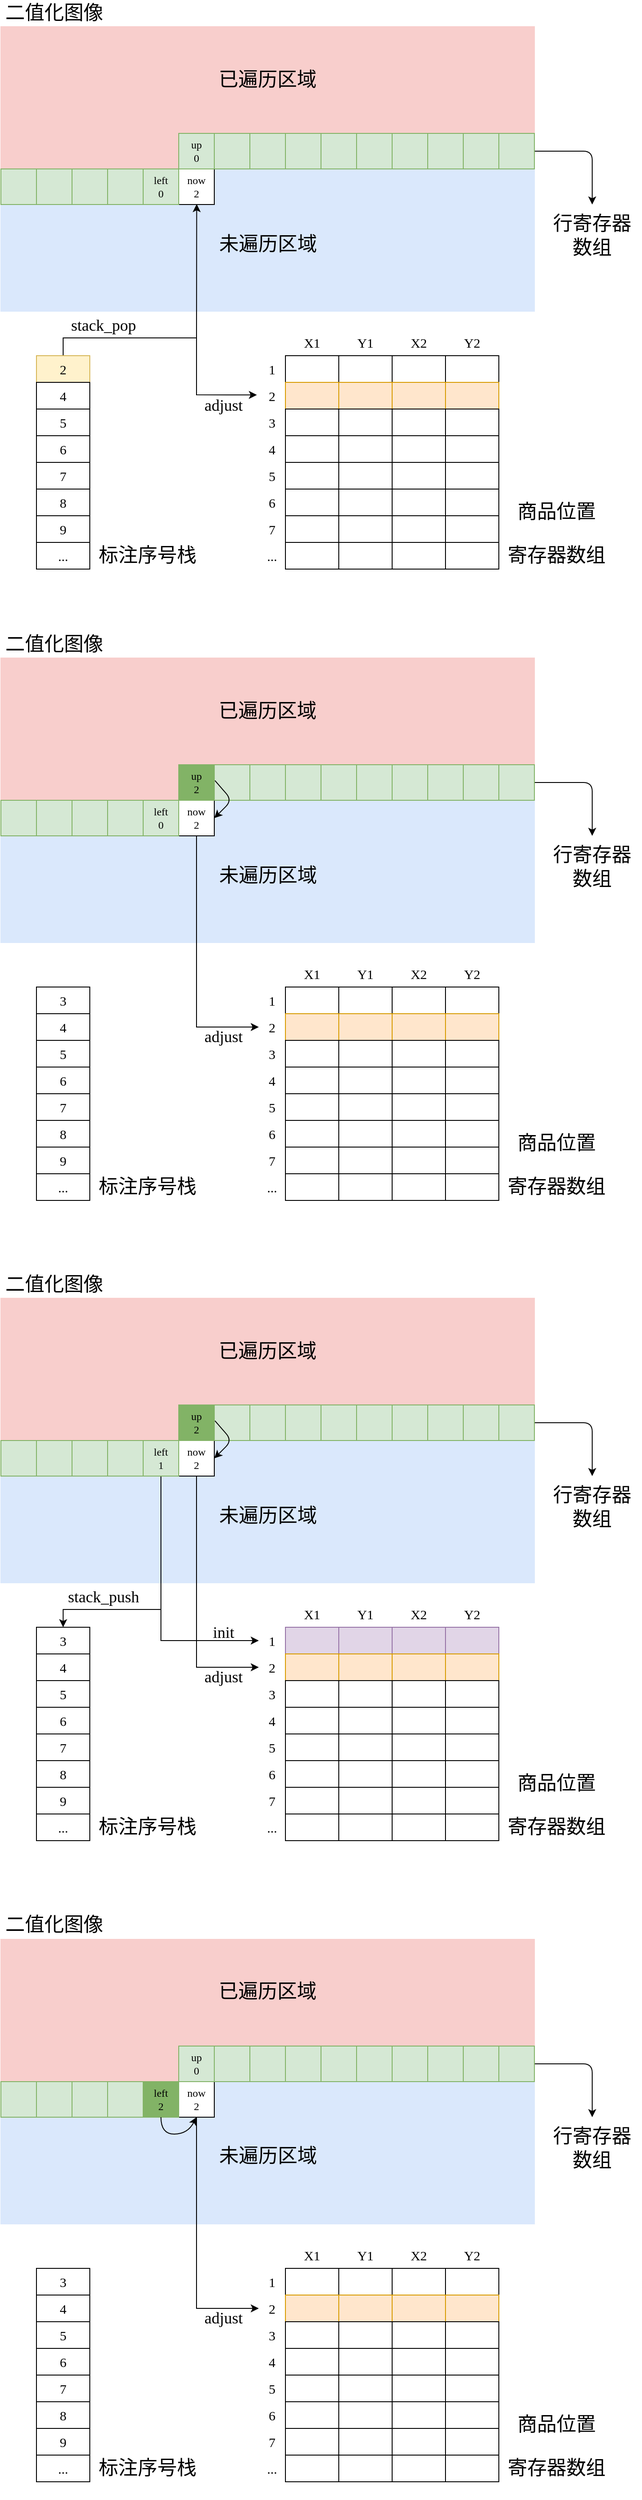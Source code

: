 <mxfile scale="10" border="0">
    <diagram id="Jf5RHwIwj3P055EiEldz" name="第 1 页">
        <mxGraphModel dx="2322" dy="1314" grid="1" gridSize="10" guides="1" tooltips="1" connect="1" arrows="1" fold="1" page="1" pageScale="1" pageWidth="1169" pageHeight="1654" math="0" shadow="0">
            <root>
                <mxCell id="0"/>
                <mxCell id="1" parent="0"/>
                <mxCell id="276" value="" style="rounded=0;whiteSpace=wrap;html=1;strokeColor=#DAE8FC;fillColor=#DAE8FC;" vertex="1" parent="1">
                    <mxGeometry x="40" y="240" width="600" height="120" as="geometry"/>
                </mxCell>
                <mxCell id="275" value="" style="rounded=0;whiteSpace=wrap;html=1;strokeColor=#DAE8FC;fillColor=#DAE8FC;" vertex="1" parent="1">
                    <mxGeometry x="280" y="200" width="360" height="40" as="geometry"/>
                </mxCell>
                <mxCell id="274" value="" style="rounded=0;whiteSpace=wrap;html=1;strokeColor=#F8CECC;fillColor=#F8CECC;" vertex="1" parent="1">
                    <mxGeometry x="40" y="160" width="200" height="40" as="geometry"/>
                </mxCell>
                <mxCell id="273" value="" style="rounded=0;whiteSpace=wrap;html=1;strokeColor=#F8CECC;fillColor=#f8cecc;" vertex="1" parent="1">
                    <mxGeometry x="40" y="40" width="600" height="120" as="geometry"/>
                </mxCell>
                <mxCell id="257" value="" style="whiteSpace=wrap;html=1;aspect=fixed;" vertex="1" parent="1">
                    <mxGeometry x="240" y="160" width="40" height="40" as="geometry"/>
                </mxCell>
                <mxCell id="258" value="" style="whiteSpace=wrap;html=1;aspect=fixed;fillColor=#d5e8d4;strokeColor=#82b366;" vertex="1" parent="1">
                    <mxGeometry x="280" y="160" width="40" height="40" as="geometry"/>
                </mxCell>
                <mxCell id="259" value="" style="whiteSpace=wrap;html=1;aspect=fixed;" vertex="1" parent="1">
                    <mxGeometry x="320" y="160" width="40" height="40" as="geometry"/>
                </mxCell>
                <mxCell id="260" value="" style="whiteSpace=wrap;html=1;aspect=fixed;" vertex="1" parent="1">
                    <mxGeometry x="360" y="160" width="40" height="40" as="geometry"/>
                </mxCell>
                <mxCell id="261" value="" style="whiteSpace=wrap;html=1;aspect=fixed;" vertex="1" parent="1">
                    <mxGeometry x="400" y="160" width="40" height="40" as="geometry"/>
                </mxCell>
                <mxCell id="262" value="" style="whiteSpace=wrap;html=1;aspect=fixed;" vertex="1" parent="1">
                    <mxGeometry x="440" y="160" width="40" height="40" as="geometry"/>
                </mxCell>
                <mxCell id="263" value="" style="whiteSpace=wrap;html=1;aspect=fixed;" vertex="1" parent="1">
                    <mxGeometry x="480" y="160" width="40" height="40" as="geometry"/>
                </mxCell>
                <mxCell id="264" value="" style="whiteSpace=wrap;html=1;aspect=fixed;" vertex="1" parent="1">
                    <mxGeometry x="520" y="160" width="40" height="40" as="geometry"/>
                </mxCell>
                <mxCell id="265" value="" style="whiteSpace=wrap;html=1;aspect=fixed;" vertex="1" parent="1">
                    <mxGeometry x="560" y="160" width="40" height="40" as="geometry"/>
                </mxCell>
                <mxCell id="266" value="" style="whiteSpace=wrap;html=1;aspect=fixed;" vertex="1" parent="1">
                    <mxGeometry x="600" y="160" width="40" height="40" as="geometry"/>
                </mxCell>
                <mxCell id="267" value="" style="whiteSpace=wrap;html=1;aspect=fixed;" vertex="1" parent="1">
                    <mxGeometry x="120" y="200" width="40" height="40" as="geometry"/>
                </mxCell>
                <mxCell id="268" value="" style="whiteSpace=wrap;html=1;aspect=fixed;" vertex="1" parent="1">
                    <mxGeometry x="160" y="200" width="40" height="40" as="geometry"/>
                </mxCell>
                <mxCell id="277" value="" style="edgeStyle=none;html=1;" edge="1" parent="1" source="269" target="276">
                    <mxGeometry relative="1" as="geometry"/>
                </mxCell>
                <mxCell id="269" value="" style="whiteSpace=wrap;html=1;aspect=fixed;" vertex="1" parent="1">
                    <mxGeometry x="200" y="200" width="40" height="40" as="geometry"/>
                </mxCell>
                <mxCell id="270" value="" style="whiteSpace=wrap;html=1;aspect=fixed;" vertex="1" parent="1">
                    <mxGeometry x="40" y="200" width="40" height="40" as="geometry"/>
                </mxCell>
                <mxCell id="271" value="" style="whiteSpace=wrap;html=1;aspect=fixed;" vertex="1" parent="1">
                    <mxGeometry x="80" y="200" width="40" height="40" as="geometry"/>
                </mxCell>
                <mxCell id="272" value="" style="whiteSpace=wrap;html=1;aspect=fixed;" vertex="1" parent="1">
                    <mxGeometry x="120" y="200" width="40" height="40" as="geometry"/>
                </mxCell>
                <mxCell id="278" value="&lt;font face=&quot;Times New Roman&quot;&gt;now&lt;br&gt;2&lt;br&gt;&lt;/font&gt;" style="whiteSpace=wrap;html=1;aspect=fixed;" vertex="1" parent="1">
                    <mxGeometry x="240" y="200" width="40" height="40" as="geometry"/>
                </mxCell>
                <mxCell id="279" value="&lt;font face=&quot;宋体&quot; data-font-src=&quot;https://fonts.googleapis.com/css?family=%E5%AE%8B%E4%BD%93&quot; style=&quot;font-size: 22px&quot;&gt;二值化图像&lt;/font&gt;" style="text;html=1;strokeColor=none;fillColor=none;align=center;verticalAlign=middle;whiteSpace=wrap;rounded=0;" vertex="1" parent="1">
                    <mxGeometry x="40" y="10" width="120" height="30" as="geometry"/>
                </mxCell>
                <mxCell id="280" value="&lt;font face=&quot;宋体&quot; data-font-src=&quot;https://fonts.googleapis.com/css?family=%E5%AE%8B%E4%BD%93&quot; style=&quot;font-size: 22px&quot;&gt;已遍历区域&lt;/font&gt;" style="text;html=1;strokeColor=none;fillColor=none;align=center;verticalAlign=middle;whiteSpace=wrap;rounded=0;" vertex="1" parent="1">
                    <mxGeometry x="280" y="85" width="120" height="30" as="geometry"/>
                </mxCell>
                <mxCell id="281" value="&lt;font face=&quot;宋体&quot; data-font-src=&quot;https://fonts.googleapis.com/css?family=%E5%AE%8B%E4%BD%93&quot; style=&quot;font-size: 22px&quot;&gt;未遍历区域&lt;/font&gt;" style="text;html=1;strokeColor=none;fillColor=none;align=center;verticalAlign=middle;whiteSpace=wrap;rounded=0;" vertex="1" parent="1">
                    <mxGeometry x="277.5" y="270" width="125" height="30" as="geometry"/>
                </mxCell>
                <mxCell id="282" value="" style="whiteSpace=wrap;html=1;aspect=fixed;fillColor=#d5e8d4;strokeColor=#82b366;" vertex="1" parent="1">
                    <mxGeometry x="320" y="160" width="40" height="40" as="geometry"/>
                </mxCell>
                <mxCell id="283" value="&lt;font face=&quot;Times New Roman&quot;&gt;up&lt;br&gt;0&lt;/font&gt;" style="whiteSpace=wrap;html=1;aspect=fixed;fillColor=#d5e8d4;strokeColor=#82b366;" vertex="1" parent="1">
                    <mxGeometry x="240" y="160" width="40" height="40" as="geometry"/>
                </mxCell>
                <mxCell id="284" value="" style="whiteSpace=wrap;html=1;aspect=fixed;fillColor=#d5e8d4;strokeColor=#82b366;" vertex="1" parent="1">
                    <mxGeometry x="360" y="160" width="40" height="40" as="geometry"/>
                </mxCell>
                <mxCell id="285" value="" style="whiteSpace=wrap;html=1;aspect=fixed;fillColor=#d5e8d4;strokeColor=#82b366;" vertex="1" parent="1">
                    <mxGeometry x="400" y="160" width="40" height="40" as="geometry"/>
                </mxCell>
                <mxCell id="286" value="" style="whiteSpace=wrap;html=1;aspect=fixed;fillColor=#d5e8d4;strokeColor=#82b366;" vertex="1" parent="1">
                    <mxGeometry x="400" y="160" width="40" height="40" as="geometry"/>
                </mxCell>
                <mxCell id="287" value="" style="whiteSpace=wrap;html=1;aspect=fixed;fillColor=#d5e8d4;strokeColor=#82b366;" vertex="1" parent="1">
                    <mxGeometry x="360" y="160" width="40" height="40" as="geometry"/>
                </mxCell>
                <mxCell id="288" value="" style="whiteSpace=wrap;html=1;aspect=fixed;fillColor=#d5e8d4;strokeColor=#82b366;" vertex="1" parent="1">
                    <mxGeometry x="320" y="160" width="40" height="40" as="geometry"/>
                </mxCell>
                <mxCell id="289" value="" style="whiteSpace=wrap;html=1;aspect=fixed;fillColor=#d5e8d4;strokeColor=#82b366;" vertex="1" parent="1">
                    <mxGeometry x="480" y="160" width="40" height="40" as="geometry"/>
                </mxCell>
                <mxCell id="290" value="" style="whiteSpace=wrap;html=1;aspect=fixed;fillColor=#d5e8d4;strokeColor=#82b366;" vertex="1" parent="1">
                    <mxGeometry x="440" y="160" width="40" height="40" as="geometry"/>
                </mxCell>
                <mxCell id="300" style="edgeStyle=none;html=1;entryX=0.5;entryY=0;entryDx=0;entryDy=0;fontFamily=宋体;fontSource=https%3A%2F%2Ffonts.googleapis.com%2Fcss%3Ffamily%3D%25E5%25AE%258B%25E4%25BD%2593;fontSize=15;" edge="1" parent="1" source="291" target="299">
                    <mxGeometry relative="1" as="geometry">
                        <Array as="points">
                            <mxPoint x="705" y="180"/>
                        </Array>
                    </mxGeometry>
                </mxCell>
                <mxCell id="291" value="" style="whiteSpace=wrap;html=1;aspect=fixed;fillColor=#d5e8d4;strokeColor=#82b366;" vertex="1" parent="1">
                    <mxGeometry x="600" y="160" width="40" height="40" as="geometry"/>
                </mxCell>
                <mxCell id="292" value="" style="whiteSpace=wrap;html=1;aspect=fixed;fillColor=#d5e8d4;strokeColor=#82b366;" vertex="1" parent="1">
                    <mxGeometry x="560" y="160" width="40" height="40" as="geometry"/>
                </mxCell>
                <mxCell id="293" value="" style="whiteSpace=wrap;html=1;aspect=fixed;fillColor=#d5e8d4;strokeColor=#82b366;" vertex="1" parent="1">
                    <mxGeometry x="520" y="160" width="40" height="40" as="geometry"/>
                </mxCell>
                <mxCell id="294" value="" style="whiteSpace=wrap;html=1;aspect=fixed;fillColor=#d5e8d4;strokeColor=#82b366;" vertex="1" parent="1">
                    <mxGeometry x="80" y="200" width="40" height="40" as="geometry"/>
                </mxCell>
                <mxCell id="295" value="" style="whiteSpace=wrap;html=1;aspect=fixed;fillColor=#d5e8d4;strokeColor=#82b366;" vertex="1" parent="1">
                    <mxGeometry x="40" y="200" width="40" height="40" as="geometry"/>
                </mxCell>
                <mxCell id="296" value="&lt;font face=&quot;Times New Roman&quot;&gt;left&lt;br&gt;0&lt;/font&gt;" style="whiteSpace=wrap;html=1;aspect=fixed;fillColor=#d5e8d4;strokeColor=#82b366;" vertex="1" parent="1">
                    <mxGeometry x="200" y="200" width="40" height="40" as="geometry"/>
                </mxCell>
                <mxCell id="297" value="" style="whiteSpace=wrap;html=1;aspect=fixed;fillColor=#d5e8d4;strokeColor=#82b366;" vertex="1" parent="1">
                    <mxGeometry x="160" y="200" width="40" height="40" as="geometry"/>
                </mxCell>
                <mxCell id="298" value="" style="whiteSpace=wrap;html=1;aspect=fixed;fillColor=#d5e8d4;strokeColor=#82b366;" vertex="1" parent="1">
                    <mxGeometry x="120" y="200" width="40" height="40" as="geometry"/>
                </mxCell>
                <mxCell id="299" value="&lt;p class=&quot;MsoNormal&quot;&gt;&lt;font face=&quot;宋体&quot; data-font-src=&quot;https://fonts.googleapis.com/css?family=%E5%AE%8B%E4%BD%93&quot; style=&quot;font-size: 22px&quot;&gt;行寄存器数组&lt;/font&gt;&lt;br&gt;&lt;/p&gt;" style="text;html=1;strokeColor=none;fillColor=none;align=center;verticalAlign=middle;whiteSpace=wrap;rounded=0;" vertex="1" parent="1">
                    <mxGeometry x="650" y="240" width="110" height="70" as="geometry"/>
                </mxCell>
                <mxCell id="458" style="edgeStyle=none;html=1;entryX=0.367;entryY=-0.004;entryDx=0;entryDy=0;entryPerimeter=0;fontFamily=Times New Roman;fontSize=22;exitX=0.5;exitY=0;exitDx=0;exitDy=0;rounded=0;" edge="1" parent="1" source="301" target="276">
                    <mxGeometry relative="1" as="geometry">
                        <Array as="points">
                            <mxPoint x="110" y="390"/>
                            <mxPoint x="260" y="390"/>
                        </Array>
                    </mxGeometry>
                </mxCell>
                <mxCell id="460" style="edgeStyle=none;html=1;entryX=-0.071;entryY=0.472;entryDx=0;entryDy=0;fontFamily=Times New Roman;fontSize=18;rounded=0;entryPerimeter=0;" edge="1" parent="1" target="346">
                    <mxGeometry relative="1" as="geometry">
                        <mxPoint x="260" y="380" as="sourcePoint"/>
                        <Array as="points">
                            <mxPoint x="260" y="454"/>
                        </Array>
                    </mxGeometry>
                </mxCell>
                <mxCell id="301" value="&lt;font face=&quot;Times New Roman&quot;&gt;2&lt;/font&gt;" style="rounded=0;whiteSpace=wrap;html=1;fontFamily=宋体;fontSource=https%3A%2F%2Ffonts.googleapis.com%2Fcss%3Ffamily%3D%25E5%25AE%258B%25E4%25BD%2593;fontSize=15;fillColor=#fff2cc;strokeColor=#d6b656;" vertex="1" parent="1">
                    <mxGeometry x="80" y="410" width="60" height="30" as="geometry"/>
                </mxCell>
                <mxCell id="302" value="&lt;font face=&quot;Times New Roman&quot;&gt;4&lt;/font&gt;" style="rounded=0;whiteSpace=wrap;html=1;fontFamily=宋体;fontSource=https%3A%2F%2Ffonts.googleapis.com%2Fcss%3Ffamily%3D%25E5%25AE%258B%25E4%25BD%2593;fontSize=15;" vertex="1" parent="1">
                    <mxGeometry x="80" y="440" width="60" height="30" as="geometry"/>
                </mxCell>
                <mxCell id="303" value="&lt;span style=&quot;font-family: &amp;#34;times new roman&amp;#34;&quot;&gt;5&lt;/span&gt;" style="rounded=0;whiteSpace=wrap;html=1;fontFamily=宋体;fontSource=https%3A%2F%2Ffonts.googleapis.com%2Fcss%3Ffamily%3D%25E5%25AE%258B%25E4%25BD%2593;fontSize=15;" vertex="1" parent="1">
                    <mxGeometry x="80" y="470" width="60" height="30" as="geometry"/>
                </mxCell>
                <mxCell id="304" value="&lt;font face=&quot;Times New Roman&quot;&gt;6&lt;/font&gt;" style="rounded=0;whiteSpace=wrap;html=1;fontFamily=宋体;fontSource=https%3A%2F%2Ffonts.googleapis.com%2Fcss%3Ffamily%3D%25E5%25AE%258B%25E4%25BD%2593;fontSize=15;" vertex="1" parent="1">
                    <mxGeometry x="80" y="500" width="60" height="30" as="geometry"/>
                </mxCell>
                <mxCell id="305" value="&lt;font face=&quot;Times New Roman&quot;&gt;7&lt;/font&gt;" style="rounded=0;whiteSpace=wrap;html=1;fontFamily=宋体;fontSource=https%3A%2F%2Ffonts.googleapis.com%2Fcss%3Ffamily%3D%25E5%25AE%258B%25E4%25BD%2593;fontSize=15;" vertex="1" parent="1">
                    <mxGeometry x="80" y="530" width="60" height="30" as="geometry"/>
                </mxCell>
                <mxCell id="306" value="&lt;font face=&quot;Times New Roman&quot;&gt;8&lt;/font&gt;" style="rounded=0;whiteSpace=wrap;html=1;fontFamily=宋体;fontSource=https%3A%2F%2Ffonts.googleapis.com%2Fcss%3Ffamily%3D%25E5%25AE%258B%25E4%25BD%2593;fontSize=15;" vertex="1" parent="1">
                    <mxGeometry x="80" y="560" width="60" height="30" as="geometry"/>
                </mxCell>
                <mxCell id="307" value="&lt;font face=&quot;Times New Roman&quot;&gt;9&lt;/font&gt;" style="rounded=0;whiteSpace=wrap;html=1;fontFamily=宋体;fontSource=https%3A%2F%2Ffonts.googleapis.com%2Fcss%3Ffamily%3D%25E5%25AE%258B%25E4%25BD%2593;fontSize=15;" vertex="1" parent="1">
                    <mxGeometry x="80" y="590" width="60" height="30" as="geometry"/>
                </mxCell>
                <mxCell id="308" value="&lt;font face=&quot;Times New Roman&quot;&gt;...&lt;/font&gt;" style="rounded=0;whiteSpace=wrap;html=1;fontFamily=宋体;fontSource=https%3A%2F%2Ffonts.googleapis.com%2Fcss%3Ffamily%3D%25E5%25AE%258B%25E4%25BD%2593;fontSize=15;" vertex="1" parent="1">
                    <mxGeometry x="80" y="620" width="60" height="30" as="geometry"/>
                </mxCell>
                <mxCell id="309" value="" style="rounded=0;whiteSpace=wrap;html=1;fontFamily=宋体;fontSource=https%3A%2F%2Ffonts.googleapis.com%2Fcss%3Ffamily%3D%25E5%25AE%258B%25E4%25BD%2593;fontSize=15;" vertex="1" parent="1">
                    <mxGeometry x="360" y="410" width="60" height="30" as="geometry"/>
                </mxCell>
                <mxCell id="310" value="" style="rounded=0;whiteSpace=wrap;html=1;fontFamily=宋体;fontSource=https%3A%2F%2Ffonts.googleapis.com%2Fcss%3Ffamily%3D%25E5%25AE%258B%25E4%25BD%2593;fontSize=15;fillColor=#ffe6cc;strokeColor=#d79b00;" vertex="1" parent="1">
                    <mxGeometry x="360" y="440" width="60" height="30" as="geometry"/>
                </mxCell>
                <mxCell id="311" value="" style="rounded=0;whiteSpace=wrap;html=1;fontFamily=宋体;fontSource=https%3A%2F%2Ffonts.googleapis.com%2Fcss%3Ffamily%3D%25E5%25AE%258B%25E4%25BD%2593;fontSize=15;" vertex="1" parent="1">
                    <mxGeometry x="360" y="470" width="60" height="30" as="geometry"/>
                </mxCell>
                <mxCell id="312" value="" style="rounded=0;whiteSpace=wrap;html=1;fontFamily=宋体;fontSource=https%3A%2F%2Ffonts.googleapis.com%2Fcss%3Ffamily%3D%25E5%25AE%258B%25E4%25BD%2593;fontSize=15;" vertex="1" parent="1">
                    <mxGeometry x="360" y="500" width="60" height="30" as="geometry"/>
                </mxCell>
                <mxCell id="313" value="" style="rounded=0;whiteSpace=wrap;html=1;fontFamily=宋体;fontSource=https%3A%2F%2Ffonts.googleapis.com%2Fcss%3Ffamily%3D%25E5%25AE%258B%25E4%25BD%2593;fontSize=15;" vertex="1" parent="1">
                    <mxGeometry x="360" y="530" width="60" height="30" as="geometry"/>
                </mxCell>
                <mxCell id="314" value="" style="rounded=0;whiteSpace=wrap;html=1;fontFamily=宋体;fontSource=https%3A%2F%2Ffonts.googleapis.com%2Fcss%3Ffamily%3D%25E5%25AE%258B%25E4%25BD%2593;fontSize=15;" vertex="1" parent="1">
                    <mxGeometry x="360" y="560" width="60" height="30" as="geometry"/>
                </mxCell>
                <mxCell id="315" value="" style="rounded=0;whiteSpace=wrap;html=1;fontFamily=宋体;fontSource=https%3A%2F%2Ffonts.googleapis.com%2Fcss%3Ffamily%3D%25E5%25AE%258B%25E4%25BD%2593;fontSize=15;" vertex="1" parent="1">
                    <mxGeometry x="360" y="590" width="60" height="30" as="geometry"/>
                </mxCell>
                <mxCell id="316" value="" style="rounded=0;whiteSpace=wrap;html=1;fontFamily=宋体;fontSource=https%3A%2F%2Ffonts.googleapis.com%2Fcss%3Ffamily%3D%25E5%25AE%258B%25E4%25BD%2593;fontSize=15;" vertex="1" parent="1">
                    <mxGeometry x="360" y="620" width="60" height="30" as="geometry"/>
                </mxCell>
                <mxCell id="317" value="" style="rounded=0;whiteSpace=wrap;html=1;fontFamily=宋体;fontSource=https%3A%2F%2Ffonts.googleapis.com%2Fcss%3Ffamily%3D%25E5%25AE%258B%25E4%25BD%2593;fontSize=15;" vertex="1" parent="1">
                    <mxGeometry x="420" y="410" width="60" height="30" as="geometry"/>
                </mxCell>
                <mxCell id="318" value="" style="rounded=0;whiteSpace=wrap;html=1;fontFamily=宋体;fontSource=https%3A%2F%2Ffonts.googleapis.com%2Fcss%3Ffamily%3D%25E5%25AE%258B%25E4%25BD%2593;fontSize=15;fillColor=#ffe6cc;strokeColor=#d79b00;" vertex="1" parent="1">
                    <mxGeometry x="420" y="440" width="60" height="30" as="geometry"/>
                </mxCell>
                <mxCell id="319" value="" style="rounded=0;whiteSpace=wrap;html=1;fontFamily=宋体;fontSource=https%3A%2F%2Ffonts.googleapis.com%2Fcss%3Ffamily%3D%25E5%25AE%258B%25E4%25BD%2593;fontSize=15;" vertex="1" parent="1">
                    <mxGeometry x="420" y="470" width="60" height="30" as="geometry"/>
                </mxCell>
                <mxCell id="320" value="" style="rounded=0;whiteSpace=wrap;html=1;fontFamily=宋体;fontSource=https%3A%2F%2Ffonts.googleapis.com%2Fcss%3Ffamily%3D%25E5%25AE%258B%25E4%25BD%2593;fontSize=15;" vertex="1" parent="1">
                    <mxGeometry x="420" y="500" width="60" height="30" as="geometry"/>
                </mxCell>
                <mxCell id="321" value="" style="rounded=0;whiteSpace=wrap;html=1;fontFamily=宋体;fontSource=https%3A%2F%2Ffonts.googleapis.com%2Fcss%3Ffamily%3D%25E5%25AE%258B%25E4%25BD%2593;fontSize=15;" vertex="1" parent="1">
                    <mxGeometry x="420" y="530" width="60" height="30" as="geometry"/>
                </mxCell>
                <mxCell id="322" value="" style="rounded=0;whiteSpace=wrap;html=1;fontFamily=宋体;fontSource=https%3A%2F%2Ffonts.googleapis.com%2Fcss%3Ffamily%3D%25E5%25AE%258B%25E4%25BD%2593;fontSize=15;" vertex="1" parent="1">
                    <mxGeometry x="420" y="560" width="60" height="30" as="geometry"/>
                </mxCell>
                <mxCell id="323" value="" style="rounded=0;whiteSpace=wrap;html=1;fontFamily=宋体;fontSource=https%3A%2F%2Ffonts.googleapis.com%2Fcss%3Ffamily%3D%25E5%25AE%258B%25E4%25BD%2593;fontSize=15;" vertex="1" parent="1">
                    <mxGeometry x="420" y="590" width="60" height="30" as="geometry"/>
                </mxCell>
                <mxCell id="324" value="" style="rounded=0;whiteSpace=wrap;html=1;fontFamily=宋体;fontSource=https%3A%2F%2Ffonts.googleapis.com%2Fcss%3Ffamily%3D%25E5%25AE%258B%25E4%25BD%2593;fontSize=15;" vertex="1" parent="1">
                    <mxGeometry x="420" y="620" width="60" height="30" as="geometry"/>
                </mxCell>
                <mxCell id="325" value="" style="rounded=0;whiteSpace=wrap;html=1;fontFamily=宋体;fontSource=https%3A%2F%2Ffonts.googleapis.com%2Fcss%3Ffamily%3D%25E5%25AE%258B%25E4%25BD%2593;fontSize=15;" vertex="1" parent="1">
                    <mxGeometry x="480" y="410" width="60" height="30" as="geometry"/>
                </mxCell>
                <mxCell id="326" value="" style="rounded=0;whiteSpace=wrap;html=1;fontFamily=宋体;fontSource=https%3A%2F%2Ffonts.googleapis.com%2Fcss%3Ffamily%3D%25E5%25AE%258B%25E4%25BD%2593;fontSize=15;fillColor=#ffe6cc;strokeColor=#d79b00;" vertex="1" parent="1">
                    <mxGeometry x="480" y="440" width="60" height="30" as="geometry"/>
                </mxCell>
                <mxCell id="327" value="" style="rounded=0;whiteSpace=wrap;html=1;fontFamily=宋体;fontSource=https%3A%2F%2Ffonts.googleapis.com%2Fcss%3Ffamily%3D%25E5%25AE%258B%25E4%25BD%2593;fontSize=15;" vertex="1" parent="1">
                    <mxGeometry x="480" y="470" width="60" height="30" as="geometry"/>
                </mxCell>
                <mxCell id="328" value="" style="rounded=0;whiteSpace=wrap;html=1;fontFamily=宋体;fontSource=https%3A%2F%2Ffonts.googleapis.com%2Fcss%3Ffamily%3D%25E5%25AE%258B%25E4%25BD%2593;fontSize=15;" vertex="1" parent="1">
                    <mxGeometry x="480" y="500" width="60" height="30" as="geometry"/>
                </mxCell>
                <mxCell id="329" value="" style="rounded=0;whiteSpace=wrap;html=1;fontFamily=宋体;fontSource=https%3A%2F%2Ffonts.googleapis.com%2Fcss%3Ffamily%3D%25E5%25AE%258B%25E4%25BD%2593;fontSize=15;" vertex="1" parent="1">
                    <mxGeometry x="480" y="530" width="60" height="30" as="geometry"/>
                </mxCell>
                <mxCell id="330" value="" style="rounded=0;whiteSpace=wrap;html=1;fontFamily=宋体;fontSource=https%3A%2F%2Ffonts.googleapis.com%2Fcss%3Ffamily%3D%25E5%25AE%258B%25E4%25BD%2593;fontSize=15;" vertex="1" parent="1">
                    <mxGeometry x="480" y="560" width="60" height="30" as="geometry"/>
                </mxCell>
                <mxCell id="331" value="" style="rounded=0;whiteSpace=wrap;html=1;fontFamily=宋体;fontSource=https%3A%2F%2Ffonts.googleapis.com%2Fcss%3Ffamily%3D%25E5%25AE%258B%25E4%25BD%2593;fontSize=15;" vertex="1" parent="1">
                    <mxGeometry x="480" y="590" width="60" height="30" as="geometry"/>
                </mxCell>
                <mxCell id="332" value="" style="rounded=0;whiteSpace=wrap;html=1;fontFamily=宋体;fontSource=https%3A%2F%2Ffonts.googleapis.com%2Fcss%3Ffamily%3D%25E5%25AE%258B%25E4%25BD%2593;fontSize=15;" vertex="1" parent="1">
                    <mxGeometry x="480" y="620" width="60" height="30" as="geometry"/>
                </mxCell>
                <mxCell id="333" value="" style="rounded=0;whiteSpace=wrap;html=1;fontFamily=宋体;fontSource=https%3A%2F%2Ffonts.googleapis.com%2Fcss%3Ffamily%3D%25E5%25AE%258B%25E4%25BD%2593;fontSize=15;" vertex="1" parent="1">
                    <mxGeometry x="540" y="410" width="60" height="30" as="geometry"/>
                </mxCell>
                <mxCell id="334" value="" style="rounded=0;whiteSpace=wrap;html=1;fontFamily=宋体;fontSource=https%3A%2F%2Ffonts.googleapis.com%2Fcss%3Ffamily%3D%25E5%25AE%258B%25E4%25BD%2593;fontSize=15;fillColor=#ffe6cc;strokeColor=#d79b00;" vertex="1" parent="1">
                    <mxGeometry x="540" y="440" width="60" height="30" as="geometry"/>
                </mxCell>
                <mxCell id="335" value="" style="rounded=0;whiteSpace=wrap;html=1;fontFamily=宋体;fontSource=https%3A%2F%2Ffonts.googleapis.com%2Fcss%3Ffamily%3D%25E5%25AE%258B%25E4%25BD%2593;fontSize=15;" vertex="1" parent="1">
                    <mxGeometry x="540" y="470" width="60" height="30" as="geometry"/>
                </mxCell>
                <mxCell id="336" value="" style="rounded=0;whiteSpace=wrap;html=1;fontFamily=宋体;fontSource=https%3A%2F%2Ffonts.googleapis.com%2Fcss%3Ffamily%3D%25E5%25AE%258B%25E4%25BD%2593;fontSize=15;" vertex="1" parent="1">
                    <mxGeometry x="540" y="500" width="60" height="30" as="geometry"/>
                </mxCell>
                <mxCell id="337" value="" style="rounded=0;whiteSpace=wrap;html=1;fontFamily=宋体;fontSource=https%3A%2F%2Ffonts.googleapis.com%2Fcss%3Ffamily%3D%25E5%25AE%258B%25E4%25BD%2593;fontSize=15;" vertex="1" parent="1">
                    <mxGeometry x="540" y="530" width="60" height="30" as="geometry"/>
                </mxCell>
                <mxCell id="338" value="" style="rounded=0;whiteSpace=wrap;html=1;fontFamily=宋体;fontSource=https%3A%2F%2Ffonts.googleapis.com%2Fcss%3Ffamily%3D%25E5%25AE%258B%25E4%25BD%2593;fontSize=15;" vertex="1" parent="1">
                    <mxGeometry x="540" y="560" width="60" height="30" as="geometry"/>
                </mxCell>
                <mxCell id="339" value="" style="rounded=0;whiteSpace=wrap;html=1;fontFamily=宋体;fontSource=https%3A%2F%2Ffonts.googleapis.com%2Fcss%3Ffamily%3D%25E5%25AE%258B%25E4%25BD%2593;fontSize=15;" vertex="1" parent="1">
                    <mxGeometry x="540" y="590" width="60" height="30" as="geometry"/>
                </mxCell>
                <mxCell id="340" value="" style="rounded=0;whiteSpace=wrap;html=1;fontFamily=宋体;fontSource=https%3A%2F%2Ffonts.googleapis.com%2Fcss%3Ffamily%3D%25E5%25AE%258B%25E4%25BD%2593;fontSize=15;" vertex="1" parent="1">
                    <mxGeometry x="540" y="620" width="60" height="30" as="geometry"/>
                </mxCell>
                <mxCell id="341" value="&lt;font data-font-src=&quot;https://fonts.googleapis.com/css?family=%E5%AE%8B%E4%BD%93&quot; style=&quot;font-size: 15px&quot; face=&quot;Times New Roman&quot;&gt;X1&lt;/font&gt;" style="text;html=1;strokeColor=none;fillColor=none;align=center;verticalAlign=middle;whiteSpace=wrap;rounded=0;" vertex="1" parent="1">
                    <mxGeometry x="360" y="380" width="60" height="30" as="geometry"/>
                </mxCell>
                <mxCell id="342" value="&lt;font data-font-src=&quot;https://fonts.googleapis.com/css?family=%E5%AE%8B%E4%BD%93&quot; style=&quot;font-size: 15px&quot; face=&quot;Times New Roman&quot;&gt;Y1&lt;/font&gt;" style="text;html=1;strokeColor=none;fillColor=none;align=center;verticalAlign=middle;whiteSpace=wrap;rounded=0;" vertex="1" parent="1">
                    <mxGeometry x="420" y="380" width="60" height="30" as="geometry"/>
                </mxCell>
                <mxCell id="343" value="&lt;font data-font-src=&quot;https://fonts.googleapis.com/css?family=%E5%AE%8B%E4%BD%93&quot; style=&quot;font-size: 15px&quot; face=&quot;Times New Roman&quot;&gt;X2&lt;/font&gt;" style="text;html=1;strokeColor=none;fillColor=none;align=center;verticalAlign=middle;whiteSpace=wrap;rounded=0;" vertex="1" parent="1">
                    <mxGeometry x="480" y="380" width="60" height="30" as="geometry"/>
                </mxCell>
                <mxCell id="344" value="&lt;font data-font-src=&quot;https://fonts.googleapis.com/css?family=%E5%AE%8B%E4%BD%93&quot; style=&quot;font-size: 15px&quot; face=&quot;Times New Roman&quot;&gt;Y2&lt;/font&gt;" style="text;html=1;strokeColor=none;fillColor=none;align=center;verticalAlign=middle;whiteSpace=wrap;rounded=0;" vertex="1" parent="1">
                    <mxGeometry x="540" y="380" width="60" height="30" as="geometry"/>
                </mxCell>
                <mxCell id="345" value="&lt;font data-font-src=&quot;https://fonts.googleapis.com/css?family=%E5%AE%8B%E4%BD%93&quot; style=&quot;font-size: 15px&quot; face=&quot;Times New Roman&quot;&gt;1&lt;/font&gt;" style="text;html=1;strokeColor=none;fillColor=none;align=center;verticalAlign=middle;whiteSpace=wrap;rounded=0;" vertex="1" parent="1">
                    <mxGeometry x="330" y="410" width="30" height="30" as="geometry"/>
                </mxCell>
                <mxCell id="346" value="&lt;font data-font-src=&quot;https://fonts.googleapis.com/css?family=%E5%AE%8B%E4%BD%93&quot; style=&quot;font-size: 15px&quot; face=&quot;Times New Roman&quot;&gt;2&lt;/font&gt;" style="text;html=1;strokeColor=none;fillColor=none;align=center;verticalAlign=middle;whiteSpace=wrap;rounded=0;" vertex="1" parent="1">
                    <mxGeometry x="330" y="440" width="30" height="30" as="geometry"/>
                </mxCell>
                <mxCell id="347" value="&lt;font data-font-src=&quot;https://fonts.googleapis.com/css?family=%E5%AE%8B%E4%BD%93&quot; style=&quot;font-size: 15px&quot; face=&quot;Times New Roman&quot;&gt;3&lt;/font&gt;" style="text;html=1;strokeColor=none;fillColor=none;align=center;verticalAlign=middle;whiteSpace=wrap;rounded=0;" vertex="1" parent="1">
                    <mxGeometry x="330" y="470" width="30" height="30" as="geometry"/>
                </mxCell>
                <mxCell id="348" value="&lt;font data-font-src=&quot;https://fonts.googleapis.com/css?family=%E5%AE%8B%E4%BD%93&quot; style=&quot;font-size: 15px&quot; face=&quot;Times New Roman&quot;&gt;4&lt;/font&gt;" style="text;html=1;strokeColor=none;fillColor=none;align=center;verticalAlign=middle;whiteSpace=wrap;rounded=0;" vertex="1" parent="1">
                    <mxGeometry x="330" y="500" width="30" height="30" as="geometry"/>
                </mxCell>
                <mxCell id="349" value="&lt;font data-font-src=&quot;https://fonts.googleapis.com/css?family=%E5%AE%8B%E4%BD%93&quot; style=&quot;font-size: 15px&quot; face=&quot;Times New Roman&quot;&gt;5&lt;/font&gt;" style="text;html=1;strokeColor=none;fillColor=none;align=center;verticalAlign=middle;whiteSpace=wrap;rounded=0;" vertex="1" parent="1">
                    <mxGeometry x="330" y="530" width="30" height="30" as="geometry"/>
                </mxCell>
                <mxCell id="350" value="&lt;font data-font-src=&quot;https://fonts.googleapis.com/css?family=%E5%AE%8B%E4%BD%93&quot; style=&quot;font-size: 15px&quot; face=&quot;Times New Roman&quot;&gt;6&lt;/font&gt;" style="text;html=1;strokeColor=none;fillColor=none;align=center;verticalAlign=middle;whiteSpace=wrap;rounded=0;" vertex="1" parent="1">
                    <mxGeometry x="330" y="560" width="30" height="30" as="geometry"/>
                </mxCell>
                <mxCell id="351" value="&lt;font data-font-src=&quot;https://fonts.googleapis.com/css?family=%E5%AE%8B%E4%BD%93&quot; style=&quot;font-size: 15px&quot; face=&quot;Times New Roman&quot;&gt;7&lt;/font&gt;" style="text;html=1;strokeColor=none;fillColor=none;align=center;verticalAlign=middle;whiteSpace=wrap;rounded=0;" vertex="1" parent="1">
                    <mxGeometry x="330" y="590" width="30" height="30" as="geometry"/>
                </mxCell>
                <mxCell id="352" value="&lt;font data-font-src=&quot;https://fonts.googleapis.com/css?family=%E5%AE%8B%E4%BD%93&quot; style=&quot;font-size: 15px&quot; face=&quot;Times New Roman&quot;&gt;...&lt;/font&gt;" style="text;html=1;strokeColor=none;fillColor=none;align=center;verticalAlign=middle;whiteSpace=wrap;rounded=0;" vertex="1" parent="1">
                    <mxGeometry x="330" y="620" width="30" height="30" as="geometry"/>
                </mxCell>
                <mxCell id="353" value="&lt;p class=&quot;MsoNormal&quot;&gt;&lt;font style=&quot;font-size: 22px&quot; face=&quot;宋体&quot; data-font-src=&quot;https://fonts.googleapis.com/css?family=%E5%AE%8B%E4%BD%93&quot;&gt;标注序号栈&lt;/font&gt;&lt;/p&gt;" style="text;html=1;strokeColor=none;fillColor=none;align=center;verticalAlign=middle;whiteSpace=wrap;rounded=0;" vertex="1" parent="1">
                    <mxGeometry x="140" y="620" width="130" height="30" as="geometry"/>
                </mxCell>
                <mxCell id="354" value="&lt;p class=&quot;MsoNormal&quot; style=&quot;font-size: 22px&quot;&gt;&lt;font face=&quot;宋体&quot; style=&quot;font-size: 22px&quot;&gt;商品位置&lt;/font&gt;&lt;/p&gt;&lt;p class=&quot;MsoNormal&quot; style=&quot;font-size: 22px&quot;&gt;&lt;font face=&quot;宋体&quot; style=&quot;font-size: 22px&quot;&gt;寄存器数组&lt;/font&gt;&lt;/p&gt;" style="text;html=1;strokeColor=none;fillColor=none;align=center;verticalAlign=middle;whiteSpace=wrap;rounded=0;" vertex="1" parent="1">
                    <mxGeometry x="600" y="570" width="130" height="80" as="geometry"/>
                </mxCell>
                <mxCell id="357" value="" style="rounded=0;whiteSpace=wrap;html=1;strokeColor=#DAE8FC;fillColor=#DAE8FC;" vertex="1" parent="1">
                    <mxGeometry x="40" y="950" width="600" height="120" as="geometry"/>
                </mxCell>
                <mxCell id="358" value="" style="rounded=0;whiteSpace=wrap;html=1;strokeColor=#DAE8FC;fillColor=#DAE8FC;" vertex="1" parent="1">
                    <mxGeometry x="280" y="910" width="360" height="40" as="geometry"/>
                </mxCell>
                <mxCell id="359" value="" style="rounded=0;whiteSpace=wrap;html=1;strokeColor=#F8CECC;fillColor=#F8CECC;" vertex="1" parent="1">
                    <mxGeometry x="40" y="870" width="200" height="40" as="geometry"/>
                </mxCell>
                <mxCell id="360" value="" style="rounded=0;whiteSpace=wrap;html=1;strokeColor=#F8CECC;fillColor=#f8cecc;" vertex="1" parent="1">
                    <mxGeometry x="40" y="750" width="600" height="120" as="geometry"/>
                </mxCell>
                <mxCell id="362" value="" style="whiteSpace=wrap;html=1;aspect=fixed;fillColor=#d5e8d4;strokeColor=#82b366;" vertex="1" parent="1">
                    <mxGeometry x="280" y="870" width="40" height="40" as="geometry"/>
                </mxCell>
                <mxCell id="363" value="" style="whiteSpace=wrap;html=1;aspect=fixed;" vertex="1" parent="1">
                    <mxGeometry x="320" y="870" width="40" height="40" as="geometry"/>
                </mxCell>
                <mxCell id="364" value="" style="whiteSpace=wrap;html=1;aspect=fixed;" vertex="1" parent="1">
                    <mxGeometry x="360" y="870" width="40" height="40" as="geometry"/>
                </mxCell>
                <mxCell id="365" value="" style="whiteSpace=wrap;html=1;aspect=fixed;" vertex="1" parent="1">
                    <mxGeometry x="400" y="870" width="40" height="40" as="geometry"/>
                </mxCell>
                <mxCell id="366" value="" style="whiteSpace=wrap;html=1;aspect=fixed;" vertex="1" parent="1">
                    <mxGeometry x="440" y="870" width="40" height="40" as="geometry"/>
                </mxCell>
                <mxCell id="367" value="" style="whiteSpace=wrap;html=1;aspect=fixed;" vertex="1" parent="1">
                    <mxGeometry x="480" y="870" width="40" height="40" as="geometry"/>
                </mxCell>
                <mxCell id="368" value="" style="whiteSpace=wrap;html=1;aspect=fixed;" vertex="1" parent="1">
                    <mxGeometry x="520" y="870" width="40" height="40" as="geometry"/>
                </mxCell>
                <mxCell id="369" value="" style="whiteSpace=wrap;html=1;aspect=fixed;" vertex="1" parent="1">
                    <mxGeometry x="560" y="870" width="40" height="40" as="geometry"/>
                </mxCell>
                <mxCell id="370" value="" style="whiteSpace=wrap;html=1;aspect=fixed;" vertex="1" parent="1">
                    <mxGeometry x="600" y="870" width="40" height="40" as="geometry"/>
                </mxCell>
                <mxCell id="371" value="" style="whiteSpace=wrap;html=1;aspect=fixed;" vertex="1" parent="1">
                    <mxGeometry x="120" y="910" width="40" height="40" as="geometry"/>
                </mxCell>
                <mxCell id="372" value="" style="whiteSpace=wrap;html=1;aspect=fixed;" vertex="1" parent="1">
                    <mxGeometry x="160" y="910" width="40" height="40" as="geometry"/>
                </mxCell>
                <mxCell id="373" value="" style="edgeStyle=none;html=1;" edge="1" parent="1" source="374" target="357">
                    <mxGeometry relative="1" as="geometry"/>
                </mxCell>
                <mxCell id="374" value="" style="whiteSpace=wrap;html=1;aspect=fixed;" vertex="1" parent="1">
                    <mxGeometry x="200" y="910" width="40" height="40" as="geometry"/>
                </mxCell>
                <mxCell id="375" value="" style="whiteSpace=wrap;html=1;aspect=fixed;" vertex="1" parent="1">
                    <mxGeometry x="40" y="910" width="40" height="40" as="geometry"/>
                </mxCell>
                <mxCell id="376" value="" style="whiteSpace=wrap;html=1;aspect=fixed;" vertex="1" parent="1">
                    <mxGeometry x="80" y="910" width="40" height="40" as="geometry"/>
                </mxCell>
                <mxCell id="377" value="" style="whiteSpace=wrap;html=1;aspect=fixed;" vertex="1" parent="1">
                    <mxGeometry x="120" y="910" width="40" height="40" as="geometry"/>
                </mxCell>
                <mxCell id="457" style="edgeStyle=none;html=1;entryX=0;entryY=0.5;entryDx=0;entryDy=0;fontFamily=Times New Roman;fontSize=22;rounded=0;" edge="1" parent="1" source="378" target="446">
                    <mxGeometry relative="1" as="geometry">
                        <Array as="points">
                            <mxPoint x="260" y="1165"/>
                        </Array>
                    </mxGeometry>
                </mxCell>
                <mxCell id="378" value="&lt;font face=&quot;Times New Roman&quot;&gt;now&lt;br&gt;2&lt;br&gt;&lt;/font&gt;" style="whiteSpace=wrap;html=1;aspect=fixed;" vertex="1" parent="1">
                    <mxGeometry x="240" y="910" width="40" height="40" as="geometry"/>
                </mxCell>
                <mxCell id="382" value="" style="whiteSpace=wrap;html=1;aspect=fixed;fillColor=#d5e8d4;strokeColor=#82b366;" vertex="1" parent="1">
                    <mxGeometry x="320" y="870" width="40" height="40" as="geometry"/>
                </mxCell>
                <mxCell id="455" style="edgeStyle=none;html=1;fontFamily=Times New Roman;fontSize=22;" edge="1" parent="1" source="383" target="378">
                    <mxGeometry relative="1" as="geometry"/>
                </mxCell>
                <mxCell id="456" style="edgeStyle=none;html=1;entryX=0;entryY=0.5;entryDx=0;entryDy=0;fontFamily=Times New Roman;fontSize=22;exitX=0.018;exitY=0.446;exitDx=0;exitDy=0;exitPerimeter=0;" edge="1" parent="1" source="362" target="358">
                    <mxGeometry relative="1" as="geometry">
                        <Array as="points">
                            <mxPoint x="300" y="910"/>
                        </Array>
                    </mxGeometry>
                </mxCell>
                <mxCell id="383" value="&lt;font face=&quot;Times New Roman&quot;&gt;up&lt;br&gt;2&lt;/font&gt;" style="whiteSpace=wrap;html=1;aspect=fixed;fillColor=#82B366;strokeColor=#82B366;" vertex="1" parent="1">
                    <mxGeometry x="240" y="870" width="40" height="40" as="geometry"/>
                </mxCell>
                <mxCell id="384" value="" style="whiteSpace=wrap;html=1;aspect=fixed;fillColor=#d5e8d4;strokeColor=#82b366;" vertex="1" parent="1">
                    <mxGeometry x="360" y="870" width="40" height="40" as="geometry"/>
                </mxCell>
                <mxCell id="385" value="" style="whiteSpace=wrap;html=1;aspect=fixed;fillColor=#d5e8d4;strokeColor=#82b366;" vertex="1" parent="1">
                    <mxGeometry x="400" y="870" width="40" height="40" as="geometry"/>
                </mxCell>
                <mxCell id="386" value="" style="whiteSpace=wrap;html=1;aspect=fixed;fillColor=#d5e8d4;strokeColor=#82b366;" vertex="1" parent="1">
                    <mxGeometry x="400" y="870" width="40" height="40" as="geometry"/>
                </mxCell>
                <mxCell id="387" value="" style="whiteSpace=wrap;html=1;aspect=fixed;fillColor=#d5e8d4;strokeColor=#82b366;" vertex="1" parent="1">
                    <mxGeometry x="360" y="870" width="40" height="40" as="geometry"/>
                </mxCell>
                <mxCell id="388" value="" style="whiteSpace=wrap;html=1;aspect=fixed;fillColor=#d5e8d4;strokeColor=#82b366;" vertex="1" parent="1">
                    <mxGeometry x="320" y="870" width="40" height="40" as="geometry"/>
                </mxCell>
                <mxCell id="389" value="" style="whiteSpace=wrap;html=1;aspect=fixed;fillColor=#d5e8d4;strokeColor=#82b366;" vertex="1" parent="1">
                    <mxGeometry x="480" y="870" width="40" height="40" as="geometry"/>
                </mxCell>
                <mxCell id="390" value="" style="whiteSpace=wrap;html=1;aspect=fixed;fillColor=#d5e8d4;strokeColor=#82b366;" vertex="1" parent="1">
                    <mxGeometry x="440" y="870" width="40" height="40" as="geometry"/>
                </mxCell>
                <mxCell id="391" style="edgeStyle=none;html=1;entryX=0.5;entryY=0;entryDx=0;entryDy=0;fontFamily=宋体;fontSource=https%3A%2F%2Ffonts.googleapis.com%2Fcss%3Ffamily%3D%25E5%25AE%258B%25E4%25BD%2593;fontSize=15;" edge="1" parent="1" source="392" target="400">
                    <mxGeometry relative="1" as="geometry">
                        <Array as="points">
                            <mxPoint x="705" y="890"/>
                        </Array>
                    </mxGeometry>
                </mxCell>
                <mxCell id="392" value="" style="whiteSpace=wrap;html=1;aspect=fixed;fillColor=#d5e8d4;strokeColor=#82b366;" vertex="1" parent="1">
                    <mxGeometry x="600" y="870" width="40" height="40" as="geometry"/>
                </mxCell>
                <mxCell id="393" value="" style="whiteSpace=wrap;html=1;aspect=fixed;fillColor=#d5e8d4;strokeColor=#82b366;" vertex="1" parent="1">
                    <mxGeometry x="560" y="870" width="40" height="40" as="geometry"/>
                </mxCell>
                <mxCell id="394" value="" style="whiteSpace=wrap;html=1;aspect=fixed;fillColor=#d5e8d4;strokeColor=#82b366;" vertex="1" parent="1">
                    <mxGeometry x="520" y="870" width="40" height="40" as="geometry"/>
                </mxCell>
                <mxCell id="395" value="" style="whiteSpace=wrap;html=1;aspect=fixed;fillColor=#d5e8d4;strokeColor=#82b366;" vertex="1" parent="1">
                    <mxGeometry x="80" y="910" width="40" height="40" as="geometry"/>
                </mxCell>
                <mxCell id="396" value="" style="whiteSpace=wrap;html=1;aspect=fixed;fillColor=#d5e8d4;strokeColor=#82b366;" vertex="1" parent="1">
                    <mxGeometry x="40" y="910" width="40" height="40" as="geometry"/>
                </mxCell>
                <mxCell id="397" value="&lt;font face=&quot;Times New Roman&quot;&gt;left&lt;br&gt;0&lt;/font&gt;" style="whiteSpace=wrap;html=1;aspect=fixed;fillColor=#d5e8d4;strokeColor=#82b366;" vertex="1" parent="1">
                    <mxGeometry x="200" y="910" width="40" height="40" as="geometry"/>
                </mxCell>
                <mxCell id="398" value="" style="whiteSpace=wrap;html=1;aspect=fixed;fillColor=#d5e8d4;strokeColor=#82b366;" vertex="1" parent="1">
                    <mxGeometry x="160" y="910" width="40" height="40" as="geometry"/>
                </mxCell>
                <mxCell id="399" value="" style="whiteSpace=wrap;html=1;aspect=fixed;fillColor=#d5e8d4;strokeColor=#82b366;" vertex="1" parent="1">
                    <mxGeometry x="120" y="910" width="40" height="40" as="geometry"/>
                </mxCell>
                <mxCell id="400" value="&lt;p class=&quot;MsoNormal&quot;&gt;&lt;font face=&quot;宋体&quot; data-font-src=&quot;https://fonts.googleapis.com/css?family=%E5%AE%8B%E4%BD%93&quot; style=&quot;font-size: 22px&quot;&gt;行寄存器数组&lt;/font&gt;&lt;br&gt;&lt;/p&gt;" style="text;html=1;strokeColor=none;fillColor=none;align=center;verticalAlign=middle;whiteSpace=wrap;rounded=0;" vertex="1" parent="1">
                    <mxGeometry x="650" y="950" width="110" height="70" as="geometry"/>
                </mxCell>
                <mxCell id="401" value="&lt;font face=&quot;Times New Roman&quot;&gt;3&lt;/font&gt;" style="rounded=0;whiteSpace=wrap;html=1;fontFamily=宋体;fontSource=https%3A%2F%2Ffonts.googleapis.com%2Fcss%3Ffamily%3D%25E5%25AE%258B%25E4%25BD%2593;fontSize=15;" vertex="1" parent="1">
                    <mxGeometry x="80" y="1120" width="60" height="30" as="geometry"/>
                </mxCell>
                <mxCell id="402" value="&lt;font face=&quot;Times New Roman&quot;&gt;4&lt;/font&gt;" style="rounded=0;whiteSpace=wrap;html=1;fontFamily=宋体;fontSource=https%3A%2F%2Ffonts.googleapis.com%2Fcss%3Ffamily%3D%25E5%25AE%258B%25E4%25BD%2593;fontSize=15;" vertex="1" parent="1">
                    <mxGeometry x="80" y="1150" width="60" height="30" as="geometry"/>
                </mxCell>
                <mxCell id="403" value="&lt;span style=&quot;font-family: &amp;#34;times new roman&amp;#34;&quot;&gt;5&lt;/span&gt;" style="rounded=0;whiteSpace=wrap;html=1;fontFamily=宋体;fontSource=https%3A%2F%2Ffonts.googleapis.com%2Fcss%3Ffamily%3D%25E5%25AE%258B%25E4%25BD%2593;fontSize=15;" vertex="1" parent="1">
                    <mxGeometry x="80" y="1180" width="60" height="30" as="geometry"/>
                </mxCell>
                <mxCell id="404" value="&lt;font face=&quot;Times New Roman&quot;&gt;6&lt;/font&gt;" style="rounded=0;whiteSpace=wrap;html=1;fontFamily=宋体;fontSource=https%3A%2F%2Ffonts.googleapis.com%2Fcss%3Ffamily%3D%25E5%25AE%258B%25E4%25BD%2593;fontSize=15;" vertex="1" parent="1">
                    <mxGeometry x="80" y="1210" width="60" height="30" as="geometry"/>
                </mxCell>
                <mxCell id="405" value="&lt;font face=&quot;Times New Roman&quot;&gt;7&lt;/font&gt;" style="rounded=0;whiteSpace=wrap;html=1;fontFamily=宋体;fontSource=https%3A%2F%2Ffonts.googleapis.com%2Fcss%3Ffamily%3D%25E5%25AE%258B%25E4%25BD%2593;fontSize=15;" vertex="1" parent="1">
                    <mxGeometry x="80" y="1240" width="60" height="30" as="geometry"/>
                </mxCell>
                <mxCell id="406" value="&lt;font face=&quot;Times New Roman&quot;&gt;8&lt;/font&gt;" style="rounded=0;whiteSpace=wrap;html=1;fontFamily=宋体;fontSource=https%3A%2F%2Ffonts.googleapis.com%2Fcss%3Ffamily%3D%25E5%25AE%258B%25E4%25BD%2593;fontSize=15;" vertex="1" parent="1">
                    <mxGeometry x="80" y="1270" width="60" height="30" as="geometry"/>
                </mxCell>
                <mxCell id="407" value="&lt;font face=&quot;Times New Roman&quot;&gt;9&lt;/font&gt;" style="rounded=0;whiteSpace=wrap;html=1;fontFamily=宋体;fontSource=https%3A%2F%2Ffonts.googleapis.com%2Fcss%3Ffamily%3D%25E5%25AE%258B%25E4%25BD%2593;fontSize=15;" vertex="1" parent="1">
                    <mxGeometry x="80" y="1300" width="60" height="30" as="geometry"/>
                </mxCell>
                <mxCell id="408" value="&lt;font face=&quot;Times New Roman&quot;&gt;...&lt;/font&gt;" style="rounded=0;whiteSpace=wrap;html=1;fontFamily=宋体;fontSource=https%3A%2F%2Ffonts.googleapis.com%2Fcss%3Ffamily%3D%25E5%25AE%258B%25E4%25BD%2593;fontSize=15;" vertex="1" parent="1">
                    <mxGeometry x="80" y="1330" width="60" height="30" as="geometry"/>
                </mxCell>
                <mxCell id="409" value="" style="rounded=0;whiteSpace=wrap;html=1;fontFamily=宋体;fontSource=https%3A%2F%2Ffonts.googleapis.com%2Fcss%3Ffamily%3D%25E5%25AE%258B%25E4%25BD%2593;fontSize=15;" vertex="1" parent="1">
                    <mxGeometry x="360" y="1120" width="60" height="30" as="geometry"/>
                </mxCell>
                <mxCell id="410" value="" style="rounded=0;whiteSpace=wrap;html=1;fontFamily=宋体;fontSource=https%3A%2F%2Ffonts.googleapis.com%2Fcss%3Ffamily%3D%25E5%25AE%258B%25E4%25BD%2593;fontSize=15;fillColor=#ffe6cc;strokeColor=#d79b00;" vertex="1" parent="1">
                    <mxGeometry x="360" y="1150" width="60" height="30" as="geometry"/>
                </mxCell>
                <mxCell id="411" value="" style="rounded=0;whiteSpace=wrap;html=1;fontFamily=宋体;fontSource=https%3A%2F%2Ffonts.googleapis.com%2Fcss%3Ffamily%3D%25E5%25AE%258B%25E4%25BD%2593;fontSize=15;" vertex="1" parent="1">
                    <mxGeometry x="360" y="1180" width="60" height="30" as="geometry"/>
                </mxCell>
                <mxCell id="412" value="" style="rounded=0;whiteSpace=wrap;html=1;fontFamily=宋体;fontSource=https%3A%2F%2Ffonts.googleapis.com%2Fcss%3Ffamily%3D%25E5%25AE%258B%25E4%25BD%2593;fontSize=15;" vertex="1" parent="1">
                    <mxGeometry x="360" y="1210" width="60" height="30" as="geometry"/>
                </mxCell>
                <mxCell id="413" value="" style="rounded=0;whiteSpace=wrap;html=1;fontFamily=宋体;fontSource=https%3A%2F%2Ffonts.googleapis.com%2Fcss%3Ffamily%3D%25E5%25AE%258B%25E4%25BD%2593;fontSize=15;" vertex="1" parent="1">
                    <mxGeometry x="360" y="1240" width="60" height="30" as="geometry"/>
                </mxCell>
                <mxCell id="414" value="" style="rounded=0;whiteSpace=wrap;html=1;fontFamily=宋体;fontSource=https%3A%2F%2Ffonts.googleapis.com%2Fcss%3Ffamily%3D%25E5%25AE%258B%25E4%25BD%2593;fontSize=15;" vertex="1" parent="1">
                    <mxGeometry x="360" y="1270" width="60" height="30" as="geometry"/>
                </mxCell>
                <mxCell id="415" value="" style="rounded=0;whiteSpace=wrap;html=1;fontFamily=宋体;fontSource=https%3A%2F%2Ffonts.googleapis.com%2Fcss%3Ffamily%3D%25E5%25AE%258B%25E4%25BD%2593;fontSize=15;" vertex="1" parent="1">
                    <mxGeometry x="360" y="1300" width="60" height="30" as="geometry"/>
                </mxCell>
                <mxCell id="416" value="" style="rounded=0;whiteSpace=wrap;html=1;fontFamily=宋体;fontSource=https%3A%2F%2Ffonts.googleapis.com%2Fcss%3Ffamily%3D%25E5%25AE%258B%25E4%25BD%2593;fontSize=15;" vertex="1" parent="1">
                    <mxGeometry x="360" y="1330" width="60" height="30" as="geometry"/>
                </mxCell>
                <mxCell id="417" value="" style="rounded=0;whiteSpace=wrap;html=1;fontFamily=宋体;fontSource=https%3A%2F%2Ffonts.googleapis.com%2Fcss%3Ffamily%3D%25E5%25AE%258B%25E4%25BD%2593;fontSize=15;" vertex="1" parent="1">
                    <mxGeometry x="420" y="1120" width="60" height="30" as="geometry"/>
                </mxCell>
                <mxCell id="418" value="" style="rounded=0;whiteSpace=wrap;html=1;fontFamily=宋体;fontSource=https%3A%2F%2Ffonts.googleapis.com%2Fcss%3Ffamily%3D%25E5%25AE%258B%25E4%25BD%2593;fontSize=15;fillColor=#ffe6cc;strokeColor=#d79b00;" vertex="1" parent="1">
                    <mxGeometry x="420" y="1150" width="60" height="30" as="geometry"/>
                </mxCell>
                <mxCell id="419" value="" style="rounded=0;whiteSpace=wrap;html=1;fontFamily=宋体;fontSource=https%3A%2F%2Ffonts.googleapis.com%2Fcss%3Ffamily%3D%25E5%25AE%258B%25E4%25BD%2593;fontSize=15;" vertex="1" parent="1">
                    <mxGeometry x="420" y="1180" width="60" height="30" as="geometry"/>
                </mxCell>
                <mxCell id="420" value="" style="rounded=0;whiteSpace=wrap;html=1;fontFamily=宋体;fontSource=https%3A%2F%2Ffonts.googleapis.com%2Fcss%3Ffamily%3D%25E5%25AE%258B%25E4%25BD%2593;fontSize=15;" vertex="1" parent="1">
                    <mxGeometry x="420" y="1210" width="60" height="30" as="geometry"/>
                </mxCell>
                <mxCell id="421" value="" style="rounded=0;whiteSpace=wrap;html=1;fontFamily=宋体;fontSource=https%3A%2F%2Ffonts.googleapis.com%2Fcss%3Ffamily%3D%25E5%25AE%258B%25E4%25BD%2593;fontSize=15;" vertex="1" parent="1">
                    <mxGeometry x="420" y="1240" width="60" height="30" as="geometry"/>
                </mxCell>
                <mxCell id="422" value="" style="rounded=0;whiteSpace=wrap;html=1;fontFamily=宋体;fontSource=https%3A%2F%2Ffonts.googleapis.com%2Fcss%3Ffamily%3D%25E5%25AE%258B%25E4%25BD%2593;fontSize=15;" vertex="1" parent="1">
                    <mxGeometry x="420" y="1270" width="60" height="30" as="geometry"/>
                </mxCell>
                <mxCell id="423" value="" style="rounded=0;whiteSpace=wrap;html=1;fontFamily=宋体;fontSource=https%3A%2F%2Ffonts.googleapis.com%2Fcss%3Ffamily%3D%25E5%25AE%258B%25E4%25BD%2593;fontSize=15;" vertex="1" parent="1">
                    <mxGeometry x="420" y="1300" width="60" height="30" as="geometry"/>
                </mxCell>
                <mxCell id="424" value="" style="rounded=0;whiteSpace=wrap;html=1;fontFamily=宋体;fontSource=https%3A%2F%2Ffonts.googleapis.com%2Fcss%3Ffamily%3D%25E5%25AE%258B%25E4%25BD%2593;fontSize=15;" vertex="1" parent="1">
                    <mxGeometry x="420" y="1330" width="60" height="30" as="geometry"/>
                </mxCell>
                <mxCell id="425" value="" style="rounded=0;whiteSpace=wrap;html=1;fontFamily=宋体;fontSource=https%3A%2F%2Ffonts.googleapis.com%2Fcss%3Ffamily%3D%25E5%25AE%258B%25E4%25BD%2593;fontSize=15;" vertex="1" parent="1">
                    <mxGeometry x="480" y="1120" width="60" height="30" as="geometry"/>
                </mxCell>
                <mxCell id="426" value="" style="rounded=0;whiteSpace=wrap;html=1;fontFamily=宋体;fontSource=https%3A%2F%2Ffonts.googleapis.com%2Fcss%3Ffamily%3D%25E5%25AE%258B%25E4%25BD%2593;fontSize=15;fillColor=#ffe6cc;strokeColor=#d79b00;" vertex="1" parent="1">
                    <mxGeometry x="480" y="1150" width="60" height="30" as="geometry"/>
                </mxCell>
                <mxCell id="427" value="" style="rounded=0;whiteSpace=wrap;html=1;fontFamily=宋体;fontSource=https%3A%2F%2Ffonts.googleapis.com%2Fcss%3Ffamily%3D%25E5%25AE%258B%25E4%25BD%2593;fontSize=15;" vertex="1" parent="1">
                    <mxGeometry x="480" y="1180" width="60" height="30" as="geometry"/>
                </mxCell>
                <mxCell id="428" value="" style="rounded=0;whiteSpace=wrap;html=1;fontFamily=宋体;fontSource=https%3A%2F%2Ffonts.googleapis.com%2Fcss%3Ffamily%3D%25E5%25AE%258B%25E4%25BD%2593;fontSize=15;" vertex="1" parent="1">
                    <mxGeometry x="480" y="1210" width="60" height="30" as="geometry"/>
                </mxCell>
                <mxCell id="429" value="" style="rounded=0;whiteSpace=wrap;html=1;fontFamily=宋体;fontSource=https%3A%2F%2Ffonts.googleapis.com%2Fcss%3Ffamily%3D%25E5%25AE%258B%25E4%25BD%2593;fontSize=15;" vertex="1" parent="1">
                    <mxGeometry x="480" y="1240" width="60" height="30" as="geometry"/>
                </mxCell>
                <mxCell id="430" value="" style="rounded=0;whiteSpace=wrap;html=1;fontFamily=宋体;fontSource=https%3A%2F%2Ffonts.googleapis.com%2Fcss%3Ffamily%3D%25E5%25AE%258B%25E4%25BD%2593;fontSize=15;" vertex="1" parent="1">
                    <mxGeometry x="480" y="1270" width="60" height="30" as="geometry"/>
                </mxCell>
                <mxCell id="431" value="" style="rounded=0;whiteSpace=wrap;html=1;fontFamily=宋体;fontSource=https%3A%2F%2Ffonts.googleapis.com%2Fcss%3Ffamily%3D%25E5%25AE%258B%25E4%25BD%2593;fontSize=15;" vertex="1" parent="1">
                    <mxGeometry x="480" y="1300" width="60" height="30" as="geometry"/>
                </mxCell>
                <mxCell id="432" value="" style="rounded=0;whiteSpace=wrap;html=1;fontFamily=宋体;fontSource=https%3A%2F%2Ffonts.googleapis.com%2Fcss%3Ffamily%3D%25E5%25AE%258B%25E4%25BD%2593;fontSize=15;" vertex="1" parent="1">
                    <mxGeometry x="480" y="1330" width="60" height="30" as="geometry"/>
                </mxCell>
                <mxCell id="433" value="" style="rounded=0;whiteSpace=wrap;html=1;fontFamily=宋体;fontSource=https%3A%2F%2Ffonts.googleapis.com%2Fcss%3Ffamily%3D%25E5%25AE%258B%25E4%25BD%2593;fontSize=15;" vertex="1" parent="1">
                    <mxGeometry x="540" y="1120" width="60" height="30" as="geometry"/>
                </mxCell>
                <mxCell id="434" value="" style="rounded=0;whiteSpace=wrap;html=1;fontFamily=宋体;fontSource=https%3A%2F%2Ffonts.googleapis.com%2Fcss%3Ffamily%3D%25E5%25AE%258B%25E4%25BD%2593;fontSize=15;fillColor=#ffe6cc;strokeColor=#d79b00;" vertex="1" parent="1">
                    <mxGeometry x="540" y="1150" width="60" height="30" as="geometry"/>
                </mxCell>
                <mxCell id="435" value="" style="rounded=0;whiteSpace=wrap;html=1;fontFamily=宋体;fontSource=https%3A%2F%2Ffonts.googleapis.com%2Fcss%3Ffamily%3D%25E5%25AE%258B%25E4%25BD%2593;fontSize=15;" vertex="1" parent="1">
                    <mxGeometry x="540" y="1180" width="60" height="30" as="geometry"/>
                </mxCell>
                <mxCell id="436" value="" style="rounded=0;whiteSpace=wrap;html=1;fontFamily=宋体;fontSource=https%3A%2F%2Ffonts.googleapis.com%2Fcss%3Ffamily%3D%25E5%25AE%258B%25E4%25BD%2593;fontSize=15;" vertex="1" parent="1">
                    <mxGeometry x="540" y="1210" width="60" height="30" as="geometry"/>
                </mxCell>
                <mxCell id="437" value="" style="rounded=0;whiteSpace=wrap;html=1;fontFamily=宋体;fontSource=https%3A%2F%2Ffonts.googleapis.com%2Fcss%3Ffamily%3D%25E5%25AE%258B%25E4%25BD%2593;fontSize=15;" vertex="1" parent="1">
                    <mxGeometry x="540" y="1240" width="60" height="30" as="geometry"/>
                </mxCell>
                <mxCell id="438" value="" style="rounded=0;whiteSpace=wrap;html=1;fontFamily=宋体;fontSource=https%3A%2F%2Ffonts.googleapis.com%2Fcss%3Ffamily%3D%25E5%25AE%258B%25E4%25BD%2593;fontSize=15;" vertex="1" parent="1">
                    <mxGeometry x="540" y="1270" width="60" height="30" as="geometry"/>
                </mxCell>
                <mxCell id="439" value="" style="rounded=0;whiteSpace=wrap;html=1;fontFamily=宋体;fontSource=https%3A%2F%2Ffonts.googleapis.com%2Fcss%3Ffamily%3D%25E5%25AE%258B%25E4%25BD%2593;fontSize=15;" vertex="1" parent="1">
                    <mxGeometry x="540" y="1300" width="60" height="30" as="geometry"/>
                </mxCell>
                <mxCell id="440" value="" style="rounded=0;whiteSpace=wrap;html=1;fontFamily=宋体;fontSource=https%3A%2F%2Ffonts.googleapis.com%2Fcss%3Ffamily%3D%25E5%25AE%258B%25E4%25BD%2593;fontSize=15;" vertex="1" parent="1">
                    <mxGeometry x="540" y="1330" width="60" height="30" as="geometry"/>
                </mxCell>
                <mxCell id="441" value="&lt;font data-font-src=&quot;https://fonts.googleapis.com/css?family=%E5%AE%8B%E4%BD%93&quot; style=&quot;font-size: 15px&quot; face=&quot;Times New Roman&quot;&gt;X1&lt;/font&gt;" style="text;html=1;strokeColor=none;fillColor=none;align=center;verticalAlign=middle;whiteSpace=wrap;rounded=0;" vertex="1" parent="1">
                    <mxGeometry x="360" y="1090" width="60" height="30" as="geometry"/>
                </mxCell>
                <mxCell id="442" value="&lt;font data-font-src=&quot;https://fonts.googleapis.com/css?family=%E5%AE%8B%E4%BD%93&quot; style=&quot;font-size: 15px&quot; face=&quot;Times New Roman&quot;&gt;Y1&lt;/font&gt;" style="text;html=1;strokeColor=none;fillColor=none;align=center;verticalAlign=middle;whiteSpace=wrap;rounded=0;" vertex="1" parent="1">
                    <mxGeometry x="420" y="1090" width="60" height="30" as="geometry"/>
                </mxCell>
                <mxCell id="443" value="&lt;font data-font-src=&quot;https://fonts.googleapis.com/css?family=%E5%AE%8B%E4%BD%93&quot; style=&quot;font-size: 15px&quot; face=&quot;Times New Roman&quot;&gt;X2&lt;/font&gt;" style="text;html=1;strokeColor=none;fillColor=none;align=center;verticalAlign=middle;whiteSpace=wrap;rounded=0;" vertex="1" parent="1">
                    <mxGeometry x="480" y="1090" width="60" height="30" as="geometry"/>
                </mxCell>
                <mxCell id="444" value="&lt;font data-font-src=&quot;https://fonts.googleapis.com/css?family=%E5%AE%8B%E4%BD%93&quot; style=&quot;font-size: 15px&quot; face=&quot;Times New Roman&quot;&gt;Y2&lt;/font&gt;" style="text;html=1;strokeColor=none;fillColor=none;align=center;verticalAlign=middle;whiteSpace=wrap;rounded=0;" vertex="1" parent="1">
                    <mxGeometry x="540" y="1090" width="60" height="30" as="geometry"/>
                </mxCell>
                <mxCell id="445" value="&lt;font data-font-src=&quot;https://fonts.googleapis.com/css?family=%E5%AE%8B%E4%BD%93&quot; style=&quot;font-size: 15px&quot; face=&quot;Times New Roman&quot;&gt;1&lt;/font&gt;" style="text;html=1;strokeColor=none;fillColor=none;align=center;verticalAlign=middle;whiteSpace=wrap;rounded=0;" vertex="1" parent="1">
                    <mxGeometry x="330" y="1120" width="30" height="30" as="geometry"/>
                </mxCell>
                <mxCell id="446" value="&lt;font data-font-src=&quot;https://fonts.googleapis.com/css?family=%E5%AE%8B%E4%BD%93&quot; style=&quot;font-size: 15px&quot; face=&quot;Times New Roman&quot;&gt;2&lt;/font&gt;" style="text;html=1;strokeColor=none;fillColor=none;align=center;verticalAlign=middle;whiteSpace=wrap;rounded=0;" vertex="1" parent="1">
                    <mxGeometry x="330" y="1150" width="30" height="30" as="geometry"/>
                </mxCell>
                <mxCell id="447" value="&lt;font data-font-src=&quot;https://fonts.googleapis.com/css?family=%E5%AE%8B%E4%BD%93&quot; style=&quot;font-size: 15px&quot; face=&quot;Times New Roman&quot;&gt;3&lt;/font&gt;" style="text;html=1;strokeColor=none;fillColor=none;align=center;verticalAlign=middle;whiteSpace=wrap;rounded=0;" vertex="1" parent="1">
                    <mxGeometry x="330" y="1180" width="30" height="30" as="geometry"/>
                </mxCell>
                <mxCell id="448" value="&lt;font data-font-src=&quot;https://fonts.googleapis.com/css?family=%E5%AE%8B%E4%BD%93&quot; style=&quot;font-size: 15px&quot; face=&quot;Times New Roman&quot;&gt;4&lt;/font&gt;" style="text;html=1;strokeColor=none;fillColor=none;align=center;verticalAlign=middle;whiteSpace=wrap;rounded=0;" vertex="1" parent="1">
                    <mxGeometry x="330" y="1210" width="30" height="30" as="geometry"/>
                </mxCell>
                <mxCell id="449" value="&lt;font data-font-src=&quot;https://fonts.googleapis.com/css?family=%E5%AE%8B%E4%BD%93&quot; style=&quot;font-size: 15px&quot; face=&quot;Times New Roman&quot;&gt;5&lt;/font&gt;" style="text;html=1;strokeColor=none;fillColor=none;align=center;verticalAlign=middle;whiteSpace=wrap;rounded=0;" vertex="1" parent="1">
                    <mxGeometry x="330" y="1240" width="30" height="30" as="geometry"/>
                </mxCell>
                <mxCell id="450" value="&lt;font data-font-src=&quot;https://fonts.googleapis.com/css?family=%E5%AE%8B%E4%BD%93&quot; style=&quot;font-size: 15px&quot; face=&quot;Times New Roman&quot;&gt;6&lt;/font&gt;" style="text;html=1;strokeColor=none;fillColor=none;align=center;verticalAlign=middle;whiteSpace=wrap;rounded=0;" vertex="1" parent="1">
                    <mxGeometry x="330" y="1270" width="30" height="30" as="geometry"/>
                </mxCell>
                <mxCell id="451" value="&lt;font data-font-src=&quot;https://fonts.googleapis.com/css?family=%E5%AE%8B%E4%BD%93&quot; style=&quot;font-size: 15px&quot; face=&quot;Times New Roman&quot;&gt;7&lt;/font&gt;" style="text;html=1;strokeColor=none;fillColor=none;align=center;verticalAlign=middle;whiteSpace=wrap;rounded=0;" vertex="1" parent="1">
                    <mxGeometry x="330" y="1300" width="30" height="30" as="geometry"/>
                </mxCell>
                <mxCell id="452" value="&lt;font data-font-src=&quot;https://fonts.googleapis.com/css?family=%E5%AE%8B%E4%BD%93&quot; style=&quot;font-size: 15px&quot; face=&quot;Times New Roman&quot;&gt;...&lt;/font&gt;" style="text;html=1;strokeColor=none;fillColor=none;align=center;verticalAlign=middle;whiteSpace=wrap;rounded=0;" vertex="1" parent="1">
                    <mxGeometry x="330" y="1330" width="30" height="30" as="geometry"/>
                </mxCell>
                <mxCell id="453" value="&lt;p class=&quot;MsoNormal&quot;&gt;&lt;font style=&quot;font-size: 22px&quot; face=&quot;宋体&quot; data-font-src=&quot;https://fonts.googleapis.com/css?family=%E5%AE%8B%E4%BD%93&quot;&gt;标注序号栈&lt;/font&gt;&lt;/p&gt;" style="text;html=1;strokeColor=none;fillColor=none;align=center;verticalAlign=middle;whiteSpace=wrap;rounded=0;" vertex="1" parent="1">
                    <mxGeometry x="140" y="1330" width="130" height="30" as="geometry"/>
                </mxCell>
                <mxCell id="454" value="&lt;p class=&quot;MsoNormal&quot; style=&quot;font-size: 22px&quot;&gt;&lt;font face=&quot;宋体&quot; style=&quot;font-size: 22px&quot;&gt;商品位置&lt;/font&gt;&lt;/p&gt;&lt;p class=&quot;MsoNormal&quot; style=&quot;font-size: 22px&quot;&gt;&lt;font face=&quot;宋体&quot; style=&quot;font-size: 22px&quot;&gt;寄存器数组&lt;/font&gt;&lt;/p&gt;" style="text;html=1;strokeColor=none;fillColor=none;align=center;verticalAlign=middle;whiteSpace=wrap;rounded=0;" vertex="1" parent="1">
                    <mxGeometry x="600" y="1280" width="130" height="80" as="geometry"/>
                </mxCell>
                <mxCell id="459" value="&lt;font style=&quot;font-size: 18px&quot;&gt;stack_pop&lt;/font&gt;" style="text;html=1;align=center;verticalAlign=middle;resizable=0;points=[];autosize=1;strokeColor=none;fillColor=none;fontSize=22;fontFamily=Times New Roman;" vertex="1" parent="1">
                    <mxGeometry x="110" y="360" width="90" height="30" as="geometry"/>
                </mxCell>
                <mxCell id="461" value="&lt;font style=&quot;font-size: 18px&quot;&gt;adjust&lt;/font&gt;" style="text;html=1;align=center;verticalAlign=middle;resizable=0;points=[];autosize=1;strokeColor=none;fillColor=none;fontSize=22;fontFamily=Times New Roman;" vertex="1" parent="1">
                    <mxGeometry x="260" y="450" width="60" height="30" as="geometry"/>
                </mxCell>
                <mxCell id="463" value="&lt;font style=&quot;font-size: 18px&quot;&gt;adjust&lt;/font&gt;" style="text;html=1;align=center;verticalAlign=middle;resizable=0;points=[];autosize=1;strokeColor=none;fillColor=none;fontSize=22;fontFamily=Times New Roman;" vertex="1" parent="1">
                    <mxGeometry x="260" y="1160" width="60" height="30" as="geometry"/>
                </mxCell>
                <mxCell id="464" value="" style="rounded=0;whiteSpace=wrap;html=1;strokeColor=#DAE8FC;fillColor=#DAE8FC;" vertex="1" parent="1">
                    <mxGeometry x="40" y="1670" width="600" height="120" as="geometry"/>
                </mxCell>
                <mxCell id="465" value="" style="rounded=0;whiteSpace=wrap;html=1;strokeColor=#DAE8FC;fillColor=#DAE8FC;" vertex="1" parent="1">
                    <mxGeometry x="280" y="1630" width="360" height="40" as="geometry"/>
                </mxCell>
                <mxCell id="466" value="" style="rounded=0;whiteSpace=wrap;html=1;strokeColor=#F8CECC;fillColor=#F8CECC;" vertex="1" parent="1">
                    <mxGeometry x="40" y="1590" width="200" height="40" as="geometry"/>
                </mxCell>
                <mxCell id="467" value="" style="rounded=0;whiteSpace=wrap;html=1;strokeColor=#F8CECC;fillColor=#f8cecc;" vertex="1" parent="1">
                    <mxGeometry x="40" y="1470" width="600" height="120" as="geometry"/>
                </mxCell>
                <mxCell id="468" value="" style="whiteSpace=wrap;html=1;aspect=fixed;fillColor=#d5e8d4;strokeColor=#82b366;" vertex="1" parent="1">
                    <mxGeometry x="280" y="1590" width="40" height="40" as="geometry"/>
                </mxCell>
                <mxCell id="469" value="" style="whiteSpace=wrap;html=1;aspect=fixed;" vertex="1" parent="1">
                    <mxGeometry x="320" y="1590" width="40" height="40" as="geometry"/>
                </mxCell>
                <mxCell id="470" value="" style="whiteSpace=wrap;html=1;aspect=fixed;" vertex="1" parent="1">
                    <mxGeometry x="360" y="1590" width="40" height="40" as="geometry"/>
                </mxCell>
                <mxCell id="471" value="" style="whiteSpace=wrap;html=1;aspect=fixed;" vertex="1" parent="1">
                    <mxGeometry x="400" y="1590" width="40" height="40" as="geometry"/>
                </mxCell>
                <mxCell id="472" value="" style="whiteSpace=wrap;html=1;aspect=fixed;" vertex="1" parent="1">
                    <mxGeometry x="440" y="1590" width="40" height="40" as="geometry"/>
                </mxCell>
                <mxCell id="473" value="" style="whiteSpace=wrap;html=1;aspect=fixed;" vertex="1" parent="1">
                    <mxGeometry x="480" y="1590" width="40" height="40" as="geometry"/>
                </mxCell>
                <mxCell id="474" value="" style="whiteSpace=wrap;html=1;aspect=fixed;" vertex="1" parent="1">
                    <mxGeometry x="520" y="1590" width="40" height="40" as="geometry"/>
                </mxCell>
                <mxCell id="475" value="" style="whiteSpace=wrap;html=1;aspect=fixed;" vertex="1" parent="1">
                    <mxGeometry x="560" y="1590" width="40" height="40" as="geometry"/>
                </mxCell>
                <mxCell id="476" value="" style="whiteSpace=wrap;html=1;aspect=fixed;" vertex="1" parent="1">
                    <mxGeometry x="600" y="1590" width="40" height="40" as="geometry"/>
                </mxCell>
                <mxCell id="477" value="" style="whiteSpace=wrap;html=1;aspect=fixed;" vertex="1" parent="1">
                    <mxGeometry x="120" y="1630" width="40" height="40" as="geometry"/>
                </mxCell>
                <mxCell id="478" value="" style="whiteSpace=wrap;html=1;aspect=fixed;" vertex="1" parent="1">
                    <mxGeometry x="160" y="1630" width="40" height="40" as="geometry"/>
                </mxCell>
                <mxCell id="479" value="" style="edgeStyle=none;html=1;" edge="1" parent="1" source="480" target="464">
                    <mxGeometry relative="1" as="geometry"/>
                </mxCell>
                <mxCell id="480" value="" style="whiteSpace=wrap;html=1;aspect=fixed;" vertex="1" parent="1">
                    <mxGeometry x="200" y="1630" width="40" height="40" as="geometry"/>
                </mxCell>
                <mxCell id="481" value="" style="whiteSpace=wrap;html=1;aspect=fixed;" vertex="1" parent="1">
                    <mxGeometry x="40" y="1630" width="40" height="40" as="geometry"/>
                </mxCell>
                <mxCell id="482" value="" style="whiteSpace=wrap;html=1;aspect=fixed;" vertex="1" parent="1">
                    <mxGeometry x="80" y="1630" width="40" height="40" as="geometry"/>
                </mxCell>
                <mxCell id="483" value="" style="whiteSpace=wrap;html=1;aspect=fixed;" vertex="1" parent="1">
                    <mxGeometry x="120" y="1630" width="40" height="40" as="geometry"/>
                </mxCell>
                <mxCell id="484" style="edgeStyle=none;html=1;entryX=0;entryY=0.5;entryDx=0;entryDy=0;fontFamily=Times New Roman;fontSize=22;rounded=0;" edge="1" parent="1" source="485" target="555">
                    <mxGeometry relative="1" as="geometry">
                        <Array as="points">
                            <mxPoint x="260" y="1885"/>
                        </Array>
                    </mxGeometry>
                </mxCell>
                <mxCell id="485" value="&lt;font face=&quot;Times New Roman&quot;&gt;now&lt;br&gt;2&lt;br&gt;&lt;/font&gt;" style="whiteSpace=wrap;html=1;aspect=fixed;" vertex="1" parent="1">
                    <mxGeometry x="240" y="1630" width="40" height="40" as="geometry"/>
                </mxCell>
                <mxCell id="489" value="" style="whiteSpace=wrap;html=1;aspect=fixed;fillColor=#d5e8d4;strokeColor=#82b366;" vertex="1" parent="1">
                    <mxGeometry x="320" y="1590" width="40" height="40" as="geometry"/>
                </mxCell>
                <mxCell id="490" style="edgeStyle=none;html=1;fontFamily=Times New Roman;fontSize=22;" edge="1" parent="1" source="492" target="485">
                    <mxGeometry relative="1" as="geometry"/>
                </mxCell>
                <mxCell id="491" style="edgeStyle=none;html=1;entryX=0;entryY=0.5;entryDx=0;entryDy=0;fontFamily=Times New Roman;fontSize=22;exitX=0.018;exitY=0.446;exitDx=0;exitDy=0;exitPerimeter=0;" edge="1" parent="1" source="468" target="465">
                    <mxGeometry relative="1" as="geometry">
                        <Array as="points">
                            <mxPoint x="300" y="1630"/>
                        </Array>
                    </mxGeometry>
                </mxCell>
                <mxCell id="492" value="&lt;font face=&quot;Times New Roman&quot;&gt;up&lt;br&gt;2&lt;/font&gt;" style="whiteSpace=wrap;html=1;aspect=fixed;fillColor=#82B366;strokeColor=#82B366;" vertex="1" parent="1">
                    <mxGeometry x="240" y="1590" width="40" height="40" as="geometry"/>
                </mxCell>
                <mxCell id="493" value="" style="whiteSpace=wrap;html=1;aspect=fixed;fillColor=#d5e8d4;strokeColor=#82b366;" vertex="1" parent="1">
                    <mxGeometry x="360" y="1590" width="40" height="40" as="geometry"/>
                </mxCell>
                <mxCell id="494" value="" style="whiteSpace=wrap;html=1;aspect=fixed;fillColor=#d5e8d4;strokeColor=#82b366;" vertex="1" parent="1">
                    <mxGeometry x="400" y="1590" width="40" height="40" as="geometry"/>
                </mxCell>
                <mxCell id="495" value="" style="whiteSpace=wrap;html=1;aspect=fixed;fillColor=#d5e8d4;strokeColor=#82b366;" vertex="1" parent="1">
                    <mxGeometry x="400" y="1590" width="40" height="40" as="geometry"/>
                </mxCell>
                <mxCell id="496" value="" style="whiteSpace=wrap;html=1;aspect=fixed;fillColor=#d5e8d4;strokeColor=#82b366;" vertex="1" parent="1">
                    <mxGeometry x="360" y="1590" width="40" height="40" as="geometry"/>
                </mxCell>
                <mxCell id="497" value="" style="whiteSpace=wrap;html=1;aspect=fixed;fillColor=#d5e8d4;strokeColor=#82b366;" vertex="1" parent="1">
                    <mxGeometry x="320" y="1590" width="40" height="40" as="geometry"/>
                </mxCell>
                <mxCell id="498" value="" style="whiteSpace=wrap;html=1;aspect=fixed;fillColor=#d5e8d4;strokeColor=#82b366;" vertex="1" parent="1">
                    <mxGeometry x="480" y="1590" width="40" height="40" as="geometry"/>
                </mxCell>
                <mxCell id="499" value="" style="whiteSpace=wrap;html=1;aspect=fixed;fillColor=#d5e8d4;strokeColor=#82b366;" vertex="1" parent="1">
                    <mxGeometry x="440" y="1590" width="40" height="40" as="geometry"/>
                </mxCell>
                <mxCell id="500" style="edgeStyle=none;html=1;entryX=0.5;entryY=0;entryDx=0;entryDy=0;fontFamily=宋体;fontSource=https%3A%2F%2Ffonts.googleapis.com%2Fcss%3Ffamily%3D%25E5%25AE%258B%25E4%25BD%2593;fontSize=15;" edge="1" parent="1" source="501" target="509">
                    <mxGeometry relative="1" as="geometry">
                        <Array as="points">
                            <mxPoint x="705" y="1610"/>
                        </Array>
                    </mxGeometry>
                </mxCell>
                <mxCell id="501" value="" style="whiteSpace=wrap;html=1;aspect=fixed;fillColor=#d5e8d4;strokeColor=#82b366;" vertex="1" parent="1">
                    <mxGeometry x="600" y="1590" width="40" height="40" as="geometry"/>
                </mxCell>
                <mxCell id="502" value="" style="whiteSpace=wrap;html=1;aspect=fixed;fillColor=#d5e8d4;strokeColor=#82b366;" vertex="1" parent="1">
                    <mxGeometry x="560" y="1590" width="40" height="40" as="geometry"/>
                </mxCell>
                <mxCell id="503" value="" style="whiteSpace=wrap;html=1;aspect=fixed;fillColor=#d5e8d4;strokeColor=#82b366;" vertex="1" parent="1">
                    <mxGeometry x="520" y="1590" width="40" height="40" as="geometry"/>
                </mxCell>
                <mxCell id="504" value="" style="whiteSpace=wrap;html=1;aspect=fixed;fillColor=#d5e8d4;strokeColor=#82b366;" vertex="1" parent="1">
                    <mxGeometry x="80" y="1630" width="40" height="40" as="geometry"/>
                </mxCell>
                <mxCell id="505" value="" style="whiteSpace=wrap;html=1;aspect=fixed;fillColor=#d5e8d4;strokeColor=#82b366;" vertex="1" parent="1">
                    <mxGeometry x="40" y="1630" width="40" height="40" as="geometry"/>
                </mxCell>
                <mxCell id="565" style="edgeStyle=none;rounded=0;html=1;entryX=0;entryY=0.5;entryDx=0;entryDy=0;fontFamily=Times New Roman;fontSize=18;" edge="1" parent="1" source="506" target="554">
                    <mxGeometry relative="1" as="geometry">
                        <Array as="points">
                            <mxPoint x="220" y="1855"/>
                        </Array>
                    </mxGeometry>
                </mxCell>
                <mxCell id="567" style="edgeStyle=none;rounded=0;html=1;entryX=0.5;entryY=0;entryDx=0;entryDy=0;fontFamily=Times New Roman;fontSize=18;" edge="1" parent="1" source="506" target="510">
                    <mxGeometry relative="1" as="geometry">
                        <Array as="points">
                            <mxPoint x="220" y="1820"/>
                            <mxPoint x="110" y="1820"/>
                        </Array>
                    </mxGeometry>
                </mxCell>
                <mxCell id="506" value="&lt;font face=&quot;Times New Roman&quot;&gt;left&lt;br&gt;1&lt;/font&gt;" style="whiteSpace=wrap;html=1;aspect=fixed;fillColor=#d5e8d4;strokeColor=#82b366;" vertex="1" parent="1">
                    <mxGeometry x="200" y="1630" width="40" height="40" as="geometry"/>
                </mxCell>
                <mxCell id="507" value="" style="whiteSpace=wrap;html=1;aspect=fixed;fillColor=#d5e8d4;strokeColor=#82b366;" vertex="1" parent="1">
                    <mxGeometry x="160" y="1630" width="40" height="40" as="geometry"/>
                </mxCell>
                <mxCell id="508" value="" style="whiteSpace=wrap;html=1;aspect=fixed;fillColor=#d5e8d4;strokeColor=#82b366;" vertex="1" parent="1">
                    <mxGeometry x="120" y="1630" width="40" height="40" as="geometry"/>
                </mxCell>
                <mxCell id="509" value="&lt;p class=&quot;MsoNormal&quot;&gt;&lt;font face=&quot;宋体&quot; data-font-src=&quot;https://fonts.googleapis.com/css?family=%E5%AE%8B%E4%BD%93&quot; style=&quot;font-size: 22px&quot;&gt;行寄存器数组&lt;/font&gt;&lt;br&gt;&lt;/p&gt;" style="text;html=1;strokeColor=none;fillColor=none;align=center;verticalAlign=middle;whiteSpace=wrap;rounded=0;" vertex="1" parent="1">
                    <mxGeometry x="650" y="1670" width="110" height="70" as="geometry"/>
                </mxCell>
                <mxCell id="510" value="&lt;font face=&quot;Times New Roman&quot;&gt;3&lt;/font&gt;" style="rounded=0;whiteSpace=wrap;html=1;fontFamily=宋体;fontSource=https%3A%2F%2Ffonts.googleapis.com%2Fcss%3Ffamily%3D%25E5%25AE%258B%25E4%25BD%2593;fontSize=15;" vertex="1" parent="1">
                    <mxGeometry x="80" y="1840" width="60" height="30" as="geometry"/>
                </mxCell>
                <mxCell id="511" value="&lt;font face=&quot;Times New Roman&quot;&gt;4&lt;/font&gt;" style="rounded=0;whiteSpace=wrap;html=1;fontFamily=宋体;fontSource=https%3A%2F%2Ffonts.googleapis.com%2Fcss%3Ffamily%3D%25E5%25AE%258B%25E4%25BD%2593;fontSize=15;" vertex="1" parent="1">
                    <mxGeometry x="80" y="1870" width="60" height="30" as="geometry"/>
                </mxCell>
                <mxCell id="512" value="&lt;span style=&quot;font-family: &amp;#34;times new roman&amp;#34;&quot;&gt;5&lt;/span&gt;" style="rounded=0;whiteSpace=wrap;html=1;fontFamily=宋体;fontSource=https%3A%2F%2Ffonts.googleapis.com%2Fcss%3Ffamily%3D%25E5%25AE%258B%25E4%25BD%2593;fontSize=15;" vertex="1" parent="1">
                    <mxGeometry x="80" y="1900" width="60" height="30" as="geometry"/>
                </mxCell>
                <mxCell id="513" value="&lt;font face=&quot;Times New Roman&quot;&gt;6&lt;/font&gt;" style="rounded=0;whiteSpace=wrap;html=1;fontFamily=宋体;fontSource=https%3A%2F%2Ffonts.googleapis.com%2Fcss%3Ffamily%3D%25E5%25AE%258B%25E4%25BD%2593;fontSize=15;" vertex="1" parent="1">
                    <mxGeometry x="80" y="1930" width="60" height="30" as="geometry"/>
                </mxCell>
                <mxCell id="514" value="&lt;font face=&quot;Times New Roman&quot;&gt;7&lt;/font&gt;" style="rounded=0;whiteSpace=wrap;html=1;fontFamily=宋体;fontSource=https%3A%2F%2Ffonts.googleapis.com%2Fcss%3Ffamily%3D%25E5%25AE%258B%25E4%25BD%2593;fontSize=15;" vertex="1" parent="1">
                    <mxGeometry x="80" y="1960" width="60" height="30" as="geometry"/>
                </mxCell>
                <mxCell id="515" value="&lt;font face=&quot;Times New Roman&quot;&gt;8&lt;/font&gt;" style="rounded=0;whiteSpace=wrap;html=1;fontFamily=宋体;fontSource=https%3A%2F%2Ffonts.googleapis.com%2Fcss%3Ffamily%3D%25E5%25AE%258B%25E4%25BD%2593;fontSize=15;" vertex="1" parent="1">
                    <mxGeometry x="80" y="1990" width="60" height="30" as="geometry"/>
                </mxCell>
                <mxCell id="516" value="&lt;font face=&quot;Times New Roman&quot;&gt;9&lt;/font&gt;" style="rounded=0;whiteSpace=wrap;html=1;fontFamily=宋体;fontSource=https%3A%2F%2Ffonts.googleapis.com%2Fcss%3Ffamily%3D%25E5%25AE%258B%25E4%25BD%2593;fontSize=15;" vertex="1" parent="1">
                    <mxGeometry x="80" y="2020" width="60" height="30" as="geometry"/>
                </mxCell>
                <mxCell id="517" value="&lt;font face=&quot;Times New Roman&quot;&gt;...&lt;/font&gt;" style="rounded=0;whiteSpace=wrap;html=1;fontFamily=宋体;fontSource=https%3A%2F%2Ffonts.googleapis.com%2Fcss%3Ffamily%3D%25E5%25AE%258B%25E4%25BD%2593;fontSize=15;" vertex="1" parent="1">
                    <mxGeometry x="80" y="2050" width="60" height="30" as="geometry"/>
                </mxCell>
                <mxCell id="518" value="" style="rounded=0;whiteSpace=wrap;html=1;fontFamily=宋体;fontSource=https%3A%2F%2Ffonts.googleapis.com%2Fcss%3Ffamily%3D%25E5%25AE%258B%25E4%25BD%2593;fontSize=15;fillColor=#e1d5e7;strokeColor=#9673a6;" vertex="1" parent="1">
                    <mxGeometry x="360" y="1840" width="60" height="30" as="geometry"/>
                </mxCell>
                <mxCell id="519" value="" style="rounded=0;whiteSpace=wrap;html=1;fontFamily=宋体;fontSource=https%3A%2F%2Ffonts.googleapis.com%2Fcss%3Ffamily%3D%25E5%25AE%258B%25E4%25BD%2593;fontSize=15;fillColor=#ffe6cc;strokeColor=#d79b00;" vertex="1" parent="1">
                    <mxGeometry x="360" y="1870" width="60" height="30" as="geometry"/>
                </mxCell>
                <mxCell id="520" value="" style="rounded=0;whiteSpace=wrap;html=1;fontFamily=宋体;fontSource=https%3A%2F%2Ffonts.googleapis.com%2Fcss%3Ffamily%3D%25E5%25AE%258B%25E4%25BD%2593;fontSize=15;" vertex="1" parent="1">
                    <mxGeometry x="360" y="1900" width="60" height="30" as="geometry"/>
                </mxCell>
                <mxCell id="521" value="" style="rounded=0;whiteSpace=wrap;html=1;fontFamily=宋体;fontSource=https%3A%2F%2Ffonts.googleapis.com%2Fcss%3Ffamily%3D%25E5%25AE%258B%25E4%25BD%2593;fontSize=15;" vertex="1" parent="1">
                    <mxGeometry x="360" y="1930" width="60" height="30" as="geometry"/>
                </mxCell>
                <mxCell id="522" value="" style="rounded=0;whiteSpace=wrap;html=1;fontFamily=宋体;fontSource=https%3A%2F%2Ffonts.googleapis.com%2Fcss%3Ffamily%3D%25E5%25AE%258B%25E4%25BD%2593;fontSize=15;" vertex="1" parent="1">
                    <mxGeometry x="360" y="1960" width="60" height="30" as="geometry"/>
                </mxCell>
                <mxCell id="523" value="" style="rounded=0;whiteSpace=wrap;html=1;fontFamily=宋体;fontSource=https%3A%2F%2Ffonts.googleapis.com%2Fcss%3Ffamily%3D%25E5%25AE%258B%25E4%25BD%2593;fontSize=15;" vertex="1" parent="1">
                    <mxGeometry x="360" y="1990" width="60" height="30" as="geometry"/>
                </mxCell>
                <mxCell id="524" value="" style="rounded=0;whiteSpace=wrap;html=1;fontFamily=宋体;fontSource=https%3A%2F%2Ffonts.googleapis.com%2Fcss%3Ffamily%3D%25E5%25AE%258B%25E4%25BD%2593;fontSize=15;" vertex="1" parent="1">
                    <mxGeometry x="360" y="2020" width="60" height="30" as="geometry"/>
                </mxCell>
                <mxCell id="525" value="" style="rounded=0;whiteSpace=wrap;html=1;fontFamily=宋体;fontSource=https%3A%2F%2Ffonts.googleapis.com%2Fcss%3Ffamily%3D%25E5%25AE%258B%25E4%25BD%2593;fontSize=15;" vertex="1" parent="1">
                    <mxGeometry x="360" y="2050" width="60" height="30" as="geometry"/>
                </mxCell>
                <mxCell id="526" value="" style="rounded=0;whiteSpace=wrap;html=1;fontFamily=宋体;fontSource=https%3A%2F%2Ffonts.googleapis.com%2Fcss%3Ffamily%3D%25E5%25AE%258B%25E4%25BD%2593;fontSize=15;fillColor=#e1d5e7;strokeColor=#9673a6;" vertex="1" parent="1">
                    <mxGeometry x="420" y="1840" width="60" height="30" as="geometry"/>
                </mxCell>
                <mxCell id="527" value="" style="rounded=0;whiteSpace=wrap;html=1;fontFamily=宋体;fontSource=https%3A%2F%2Ffonts.googleapis.com%2Fcss%3Ffamily%3D%25E5%25AE%258B%25E4%25BD%2593;fontSize=15;fillColor=#ffe6cc;strokeColor=#d79b00;" vertex="1" parent="1">
                    <mxGeometry x="420" y="1870" width="60" height="30" as="geometry"/>
                </mxCell>
                <mxCell id="528" value="" style="rounded=0;whiteSpace=wrap;html=1;fontFamily=宋体;fontSource=https%3A%2F%2Ffonts.googleapis.com%2Fcss%3Ffamily%3D%25E5%25AE%258B%25E4%25BD%2593;fontSize=15;" vertex="1" parent="1">
                    <mxGeometry x="420" y="1900" width="60" height="30" as="geometry"/>
                </mxCell>
                <mxCell id="529" value="" style="rounded=0;whiteSpace=wrap;html=1;fontFamily=宋体;fontSource=https%3A%2F%2Ffonts.googleapis.com%2Fcss%3Ffamily%3D%25E5%25AE%258B%25E4%25BD%2593;fontSize=15;" vertex="1" parent="1">
                    <mxGeometry x="420" y="1930" width="60" height="30" as="geometry"/>
                </mxCell>
                <mxCell id="530" value="" style="rounded=0;whiteSpace=wrap;html=1;fontFamily=宋体;fontSource=https%3A%2F%2Ffonts.googleapis.com%2Fcss%3Ffamily%3D%25E5%25AE%258B%25E4%25BD%2593;fontSize=15;" vertex="1" parent="1">
                    <mxGeometry x="420" y="1960" width="60" height="30" as="geometry"/>
                </mxCell>
                <mxCell id="531" value="" style="rounded=0;whiteSpace=wrap;html=1;fontFamily=宋体;fontSource=https%3A%2F%2Ffonts.googleapis.com%2Fcss%3Ffamily%3D%25E5%25AE%258B%25E4%25BD%2593;fontSize=15;" vertex="1" parent="1">
                    <mxGeometry x="420" y="1990" width="60" height="30" as="geometry"/>
                </mxCell>
                <mxCell id="532" value="" style="rounded=0;whiteSpace=wrap;html=1;fontFamily=宋体;fontSource=https%3A%2F%2Ffonts.googleapis.com%2Fcss%3Ffamily%3D%25E5%25AE%258B%25E4%25BD%2593;fontSize=15;" vertex="1" parent="1">
                    <mxGeometry x="420" y="2020" width="60" height="30" as="geometry"/>
                </mxCell>
                <mxCell id="533" value="" style="rounded=0;whiteSpace=wrap;html=1;fontFamily=宋体;fontSource=https%3A%2F%2Ffonts.googleapis.com%2Fcss%3Ffamily%3D%25E5%25AE%258B%25E4%25BD%2593;fontSize=15;" vertex="1" parent="1">
                    <mxGeometry x="420" y="2050" width="60" height="30" as="geometry"/>
                </mxCell>
                <mxCell id="534" value="" style="rounded=0;whiteSpace=wrap;html=1;fontFamily=宋体;fontSource=https%3A%2F%2Ffonts.googleapis.com%2Fcss%3Ffamily%3D%25E5%25AE%258B%25E4%25BD%2593;fontSize=15;fillColor=#e1d5e7;strokeColor=#9673a6;" vertex="1" parent="1">
                    <mxGeometry x="480" y="1840" width="60" height="30" as="geometry"/>
                </mxCell>
                <mxCell id="535" value="" style="rounded=0;whiteSpace=wrap;html=1;fontFamily=宋体;fontSource=https%3A%2F%2Ffonts.googleapis.com%2Fcss%3Ffamily%3D%25E5%25AE%258B%25E4%25BD%2593;fontSize=15;fillColor=#ffe6cc;strokeColor=#d79b00;" vertex="1" parent="1">
                    <mxGeometry x="480" y="1870" width="60" height="30" as="geometry"/>
                </mxCell>
                <mxCell id="536" value="" style="rounded=0;whiteSpace=wrap;html=1;fontFamily=宋体;fontSource=https%3A%2F%2Ffonts.googleapis.com%2Fcss%3Ffamily%3D%25E5%25AE%258B%25E4%25BD%2593;fontSize=15;" vertex="1" parent="1">
                    <mxGeometry x="480" y="1900" width="60" height="30" as="geometry"/>
                </mxCell>
                <mxCell id="537" value="" style="rounded=0;whiteSpace=wrap;html=1;fontFamily=宋体;fontSource=https%3A%2F%2Ffonts.googleapis.com%2Fcss%3Ffamily%3D%25E5%25AE%258B%25E4%25BD%2593;fontSize=15;" vertex="1" parent="1">
                    <mxGeometry x="480" y="1930" width="60" height="30" as="geometry"/>
                </mxCell>
                <mxCell id="538" value="" style="rounded=0;whiteSpace=wrap;html=1;fontFamily=宋体;fontSource=https%3A%2F%2Ffonts.googleapis.com%2Fcss%3Ffamily%3D%25E5%25AE%258B%25E4%25BD%2593;fontSize=15;" vertex="1" parent="1">
                    <mxGeometry x="480" y="1960" width="60" height="30" as="geometry"/>
                </mxCell>
                <mxCell id="539" value="" style="rounded=0;whiteSpace=wrap;html=1;fontFamily=宋体;fontSource=https%3A%2F%2Ffonts.googleapis.com%2Fcss%3Ffamily%3D%25E5%25AE%258B%25E4%25BD%2593;fontSize=15;" vertex="1" parent="1">
                    <mxGeometry x="480" y="1990" width="60" height="30" as="geometry"/>
                </mxCell>
                <mxCell id="540" value="" style="rounded=0;whiteSpace=wrap;html=1;fontFamily=宋体;fontSource=https%3A%2F%2Ffonts.googleapis.com%2Fcss%3Ffamily%3D%25E5%25AE%258B%25E4%25BD%2593;fontSize=15;" vertex="1" parent="1">
                    <mxGeometry x="480" y="2020" width="60" height="30" as="geometry"/>
                </mxCell>
                <mxCell id="541" value="" style="rounded=0;whiteSpace=wrap;html=1;fontFamily=宋体;fontSource=https%3A%2F%2Ffonts.googleapis.com%2Fcss%3Ffamily%3D%25E5%25AE%258B%25E4%25BD%2593;fontSize=15;" vertex="1" parent="1">
                    <mxGeometry x="480" y="2050" width="60" height="30" as="geometry"/>
                </mxCell>
                <mxCell id="542" value="" style="rounded=0;whiteSpace=wrap;html=1;fontFamily=宋体;fontSource=https%3A%2F%2Ffonts.googleapis.com%2Fcss%3Ffamily%3D%25E5%25AE%258B%25E4%25BD%2593;fontSize=15;fillColor=#e1d5e7;strokeColor=#9673a6;" vertex="1" parent="1">
                    <mxGeometry x="540" y="1840" width="60" height="30" as="geometry"/>
                </mxCell>
                <mxCell id="543" value="" style="rounded=0;whiteSpace=wrap;html=1;fontFamily=宋体;fontSource=https%3A%2F%2Ffonts.googleapis.com%2Fcss%3Ffamily%3D%25E5%25AE%258B%25E4%25BD%2593;fontSize=15;fillColor=#ffe6cc;strokeColor=#d79b00;" vertex="1" parent="1">
                    <mxGeometry x="540" y="1870" width="60" height="30" as="geometry"/>
                </mxCell>
                <mxCell id="544" value="" style="rounded=0;whiteSpace=wrap;html=1;fontFamily=宋体;fontSource=https%3A%2F%2Ffonts.googleapis.com%2Fcss%3Ffamily%3D%25E5%25AE%258B%25E4%25BD%2593;fontSize=15;" vertex="1" parent="1">
                    <mxGeometry x="540" y="1900" width="60" height="30" as="geometry"/>
                </mxCell>
                <mxCell id="545" value="" style="rounded=0;whiteSpace=wrap;html=1;fontFamily=宋体;fontSource=https%3A%2F%2Ffonts.googleapis.com%2Fcss%3Ffamily%3D%25E5%25AE%258B%25E4%25BD%2593;fontSize=15;" vertex="1" parent="1">
                    <mxGeometry x="540" y="1930" width="60" height="30" as="geometry"/>
                </mxCell>
                <mxCell id="546" value="" style="rounded=0;whiteSpace=wrap;html=1;fontFamily=宋体;fontSource=https%3A%2F%2Ffonts.googleapis.com%2Fcss%3Ffamily%3D%25E5%25AE%258B%25E4%25BD%2593;fontSize=15;" vertex="1" parent="1">
                    <mxGeometry x="540" y="1960" width="60" height="30" as="geometry"/>
                </mxCell>
                <mxCell id="547" value="" style="rounded=0;whiteSpace=wrap;html=1;fontFamily=宋体;fontSource=https%3A%2F%2Ffonts.googleapis.com%2Fcss%3Ffamily%3D%25E5%25AE%258B%25E4%25BD%2593;fontSize=15;" vertex="1" parent="1">
                    <mxGeometry x="540" y="1990" width="60" height="30" as="geometry"/>
                </mxCell>
                <mxCell id="548" value="" style="rounded=0;whiteSpace=wrap;html=1;fontFamily=宋体;fontSource=https%3A%2F%2Ffonts.googleapis.com%2Fcss%3Ffamily%3D%25E5%25AE%258B%25E4%25BD%2593;fontSize=15;" vertex="1" parent="1">
                    <mxGeometry x="540" y="2020" width="60" height="30" as="geometry"/>
                </mxCell>
                <mxCell id="549" value="" style="rounded=0;whiteSpace=wrap;html=1;fontFamily=宋体;fontSource=https%3A%2F%2Ffonts.googleapis.com%2Fcss%3Ffamily%3D%25E5%25AE%258B%25E4%25BD%2593;fontSize=15;" vertex="1" parent="1">
                    <mxGeometry x="540" y="2050" width="60" height="30" as="geometry"/>
                </mxCell>
                <mxCell id="550" value="&lt;font data-font-src=&quot;https://fonts.googleapis.com/css?family=%E5%AE%8B%E4%BD%93&quot; style=&quot;font-size: 15px&quot; face=&quot;Times New Roman&quot;&gt;X1&lt;/font&gt;" style="text;html=1;strokeColor=none;fillColor=none;align=center;verticalAlign=middle;whiteSpace=wrap;rounded=0;" vertex="1" parent="1">
                    <mxGeometry x="360" y="1810" width="60" height="30" as="geometry"/>
                </mxCell>
                <mxCell id="551" value="&lt;font data-font-src=&quot;https://fonts.googleapis.com/css?family=%E5%AE%8B%E4%BD%93&quot; style=&quot;font-size: 15px&quot; face=&quot;Times New Roman&quot;&gt;Y1&lt;/font&gt;" style="text;html=1;strokeColor=none;fillColor=none;align=center;verticalAlign=middle;whiteSpace=wrap;rounded=0;" vertex="1" parent="1">
                    <mxGeometry x="420" y="1810" width="60" height="30" as="geometry"/>
                </mxCell>
                <mxCell id="552" value="&lt;font data-font-src=&quot;https://fonts.googleapis.com/css?family=%E5%AE%8B%E4%BD%93&quot; style=&quot;font-size: 15px&quot; face=&quot;Times New Roman&quot;&gt;X2&lt;/font&gt;" style="text;html=1;strokeColor=none;fillColor=none;align=center;verticalAlign=middle;whiteSpace=wrap;rounded=0;" vertex="1" parent="1">
                    <mxGeometry x="480" y="1810" width="60" height="30" as="geometry"/>
                </mxCell>
                <mxCell id="553" value="&lt;font data-font-src=&quot;https://fonts.googleapis.com/css?family=%E5%AE%8B%E4%BD%93&quot; style=&quot;font-size: 15px&quot; face=&quot;Times New Roman&quot;&gt;Y2&lt;/font&gt;" style="text;html=1;strokeColor=none;fillColor=none;align=center;verticalAlign=middle;whiteSpace=wrap;rounded=0;" vertex="1" parent="1">
                    <mxGeometry x="540" y="1810" width="60" height="30" as="geometry"/>
                </mxCell>
                <mxCell id="554" value="&lt;font data-font-src=&quot;https://fonts.googleapis.com/css?family=%E5%AE%8B%E4%BD%93&quot; style=&quot;font-size: 15px&quot; face=&quot;Times New Roman&quot;&gt;1&lt;/font&gt;" style="text;html=1;strokeColor=none;fillColor=none;align=center;verticalAlign=middle;whiteSpace=wrap;rounded=0;" vertex="1" parent="1">
                    <mxGeometry x="330" y="1840" width="30" height="30" as="geometry"/>
                </mxCell>
                <mxCell id="555" value="&lt;font data-font-src=&quot;https://fonts.googleapis.com/css?family=%E5%AE%8B%E4%BD%93&quot; style=&quot;font-size: 15px&quot; face=&quot;Times New Roman&quot;&gt;2&lt;/font&gt;" style="text;html=1;strokeColor=none;fillColor=none;align=center;verticalAlign=middle;whiteSpace=wrap;rounded=0;" vertex="1" parent="1">
                    <mxGeometry x="330" y="1870" width="30" height="30" as="geometry"/>
                </mxCell>
                <mxCell id="556" value="&lt;font data-font-src=&quot;https://fonts.googleapis.com/css?family=%E5%AE%8B%E4%BD%93&quot; style=&quot;font-size: 15px&quot; face=&quot;Times New Roman&quot;&gt;3&lt;/font&gt;" style="text;html=1;strokeColor=none;fillColor=none;align=center;verticalAlign=middle;whiteSpace=wrap;rounded=0;" vertex="1" parent="1">
                    <mxGeometry x="330" y="1900" width="30" height="30" as="geometry"/>
                </mxCell>
                <mxCell id="557" value="&lt;font data-font-src=&quot;https://fonts.googleapis.com/css?family=%E5%AE%8B%E4%BD%93&quot; style=&quot;font-size: 15px&quot; face=&quot;Times New Roman&quot;&gt;4&lt;/font&gt;" style="text;html=1;strokeColor=none;fillColor=none;align=center;verticalAlign=middle;whiteSpace=wrap;rounded=0;" vertex="1" parent="1">
                    <mxGeometry x="330" y="1930" width="30" height="30" as="geometry"/>
                </mxCell>
                <mxCell id="558" value="&lt;font data-font-src=&quot;https://fonts.googleapis.com/css?family=%E5%AE%8B%E4%BD%93&quot; style=&quot;font-size: 15px&quot; face=&quot;Times New Roman&quot;&gt;5&lt;/font&gt;" style="text;html=1;strokeColor=none;fillColor=none;align=center;verticalAlign=middle;whiteSpace=wrap;rounded=0;" vertex="1" parent="1">
                    <mxGeometry x="330" y="1960" width="30" height="30" as="geometry"/>
                </mxCell>
                <mxCell id="559" value="&lt;font data-font-src=&quot;https://fonts.googleapis.com/css?family=%E5%AE%8B%E4%BD%93&quot; style=&quot;font-size: 15px&quot; face=&quot;Times New Roman&quot;&gt;6&lt;/font&gt;" style="text;html=1;strokeColor=none;fillColor=none;align=center;verticalAlign=middle;whiteSpace=wrap;rounded=0;" vertex="1" parent="1">
                    <mxGeometry x="330" y="1990" width="30" height="30" as="geometry"/>
                </mxCell>
                <mxCell id="560" value="&lt;font data-font-src=&quot;https://fonts.googleapis.com/css?family=%E5%AE%8B%E4%BD%93&quot; style=&quot;font-size: 15px&quot; face=&quot;Times New Roman&quot;&gt;7&lt;/font&gt;" style="text;html=1;strokeColor=none;fillColor=none;align=center;verticalAlign=middle;whiteSpace=wrap;rounded=0;" vertex="1" parent="1">
                    <mxGeometry x="330" y="2020" width="30" height="30" as="geometry"/>
                </mxCell>
                <mxCell id="561" value="&lt;font data-font-src=&quot;https://fonts.googleapis.com/css?family=%E5%AE%8B%E4%BD%93&quot; style=&quot;font-size: 15px&quot; face=&quot;Times New Roman&quot;&gt;...&lt;/font&gt;" style="text;html=1;strokeColor=none;fillColor=none;align=center;verticalAlign=middle;whiteSpace=wrap;rounded=0;" vertex="1" parent="1">
                    <mxGeometry x="330" y="2050" width="30" height="30" as="geometry"/>
                </mxCell>
                <mxCell id="562" value="&lt;p class=&quot;MsoNormal&quot;&gt;&lt;font style=&quot;font-size: 22px&quot; face=&quot;宋体&quot; data-font-src=&quot;https://fonts.googleapis.com/css?family=%E5%AE%8B%E4%BD%93&quot;&gt;标注序号栈&lt;/font&gt;&lt;/p&gt;" style="text;html=1;strokeColor=none;fillColor=none;align=center;verticalAlign=middle;whiteSpace=wrap;rounded=0;" vertex="1" parent="1">
                    <mxGeometry x="140" y="2050" width="130" height="30" as="geometry"/>
                </mxCell>
                <mxCell id="563" value="&lt;p class=&quot;MsoNormal&quot; style=&quot;font-size: 22px&quot;&gt;&lt;font face=&quot;宋体&quot; style=&quot;font-size: 22px&quot;&gt;商品位置&lt;/font&gt;&lt;/p&gt;&lt;p class=&quot;MsoNormal&quot; style=&quot;font-size: 22px&quot;&gt;&lt;font face=&quot;宋体&quot; style=&quot;font-size: 22px&quot;&gt;寄存器数组&lt;/font&gt;&lt;/p&gt;" style="text;html=1;strokeColor=none;fillColor=none;align=center;verticalAlign=middle;whiteSpace=wrap;rounded=0;" vertex="1" parent="1">
                    <mxGeometry x="600" y="2000" width="130" height="80" as="geometry"/>
                </mxCell>
                <mxCell id="564" value="&lt;font style=&quot;font-size: 18px&quot;&gt;adjust&lt;/font&gt;" style="text;html=1;align=center;verticalAlign=middle;resizable=0;points=[];autosize=1;strokeColor=none;fillColor=none;fontSize=22;fontFamily=Times New Roman;" vertex="1" parent="1">
                    <mxGeometry x="260" y="1880" width="60" height="30" as="geometry"/>
                </mxCell>
                <mxCell id="566" value="&lt;span style=&quot;font-size: 18px&quot;&gt;init&lt;/span&gt;" style="text;html=1;align=center;verticalAlign=middle;resizable=0;points=[];autosize=1;strokeColor=none;fillColor=none;fontSize=22;fontFamily=Times New Roman;" vertex="1" parent="1">
                    <mxGeometry x="270" y="1830" width="40" height="30" as="geometry"/>
                </mxCell>
                <mxCell id="568" value="&lt;font style=&quot;font-size: 18px&quot;&gt;stack_push&lt;/font&gt;" style="text;html=1;align=center;verticalAlign=middle;resizable=0;points=[];autosize=1;strokeColor=none;fillColor=none;fontSize=22;fontFamily=Times New Roman;" vertex="1" parent="1">
                    <mxGeometry x="105" y="1790" width="100" height="30" as="geometry"/>
                </mxCell>
                <mxCell id="569" value="" style="rounded=0;whiteSpace=wrap;html=1;strokeColor=#DAE8FC;fillColor=#DAE8FC;" vertex="1" parent="1">
                    <mxGeometry x="40" y="2391" width="600" height="120" as="geometry"/>
                </mxCell>
                <mxCell id="570" value="" style="rounded=0;whiteSpace=wrap;html=1;strokeColor=#DAE8FC;fillColor=#DAE8FC;" vertex="1" parent="1">
                    <mxGeometry x="280" y="2351" width="360" height="40" as="geometry"/>
                </mxCell>
                <mxCell id="571" value="" style="rounded=0;whiteSpace=wrap;html=1;strokeColor=#F8CECC;fillColor=#F8CECC;" vertex="1" parent="1">
                    <mxGeometry x="40" y="2311" width="200" height="40" as="geometry"/>
                </mxCell>
                <mxCell id="572" value="" style="rounded=0;whiteSpace=wrap;html=1;strokeColor=#F8CECC;fillColor=#f8cecc;" vertex="1" parent="1">
                    <mxGeometry x="40" y="2191" width="600" height="120" as="geometry"/>
                </mxCell>
                <mxCell id="573" value="" style="whiteSpace=wrap;html=1;aspect=fixed;fillColor=#d5e8d4;strokeColor=#82b366;" vertex="1" parent="1">
                    <mxGeometry x="280" y="2311" width="40" height="40" as="geometry"/>
                </mxCell>
                <mxCell id="574" value="" style="whiteSpace=wrap;html=1;aspect=fixed;" vertex="1" parent="1">
                    <mxGeometry x="320" y="2311" width="40" height="40" as="geometry"/>
                </mxCell>
                <mxCell id="575" value="" style="whiteSpace=wrap;html=1;aspect=fixed;" vertex="1" parent="1">
                    <mxGeometry x="360" y="2311" width="40" height="40" as="geometry"/>
                </mxCell>
                <mxCell id="576" value="" style="whiteSpace=wrap;html=1;aspect=fixed;" vertex="1" parent="1">
                    <mxGeometry x="400" y="2311" width="40" height="40" as="geometry"/>
                </mxCell>
                <mxCell id="577" value="" style="whiteSpace=wrap;html=1;aspect=fixed;" vertex="1" parent="1">
                    <mxGeometry x="440" y="2311" width="40" height="40" as="geometry"/>
                </mxCell>
                <mxCell id="578" value="" style="whiteSpace=wrap;html=1;aspect=fixed;" vertex="1" parent="1">
                    <mxGeometry x="480" y="2311" width="40" height="40" as="geometry"/>
                </mxCell>
                <mxCell id="579" value="" style="whiteSpace=wrap;html=1;aspect=fixed;" vertex="1" parent="1">
                    <mxGeometry x="520" y="2311" width="40" height="40" as="geometry"/>
                </mxCell>
                <mxCell id="580" value="" style="whiteSpace=wrap;html=1;aspect=fixed;" vertex="1" parent="1">
                    <mxGeometry x="560" y="2311" width="40" height="40" as="geometry"/>
                </mxCell>
                <mxCell id="581" value="" style="whiteSpace=wrap;html=1;aspect=fixed;" vertex="1" parent="1">
                    <mxGeometry x="600" y="2311" width="40" height="40" as="geometry"/>
                </mxCell>
                <mxCell id="582" value="" style="whiteSpace=wrap;html=1;aspect=fixed;" vertex="1" parent="1">
                    <mxGeometry x="120" y="2351" width="40" height="40" as="geometry"/>
                </mxCell>
                <mxCell id="583" value="" style="whiteSpace=wrap;html=1;aspect=fixed;" vertex="1" parent="1">
                    <mxGeometry x="160" y="2351" width="40" height="40" as="geometry"/>
                </mxCell>
                <mxCell id="585" value="" style="whiteSpace=wrap;html=1;aspect=fixed;" vertex="1" parent="1">
                    <mxGeometry x="200" y="2351" width="40" height="40" as="geometry"/>
                </mxCell>
                <mxCell id="586" value="" style="whiteSpace=wrap;html=1;aspect=fixed;" vertex="1" parent="1">
                    <mxGeometry x="40" y="2351" width="40" height="40" as="geometry"/>
                </mxCell>
                <mxCell id="587" value="" style="whiteSpace=wrap;html=1;aspect=fixed;" vertex="1" parent="1">
                    <mxGeometry x="80" y="2351" width="40" height="40" as="geometry"/>
                </mxCell>
                <mxCell id="588" value="" style="whiteSpace=wrap;html=1;aspect=fixed;" vertex="1" parent="1">
                    <mxGeometry x="120" y="2351" width="40" height="40" as="geometry"/>
                </mxCell>
                <mxCell id="589" style="edgeStyle=none;html=1;entryX=0;entryY=0.5;entryDx=0;entryDy=0;fontFamily=Times New Roman;fontSize=22;rounded=0;" edge="1" parent="1" source="590" target="660">
                    <mxGeometry relative="1" as="geometry">
                        <Array as="points">
                            <mxPoint x="260" y="2606"/>
                        </Array>
                    </mxGeometry>
                </mxCell>
                <mxCell id="590" value="&lt;font face=&quot;Times New Roman&quot;&gt;now&lt;br&gt;2&lt;br&gt;&lt;/font&gt;" style="whiteSpace=wrap;html=1;aspect=fixed;" vertex="1" parent="1">
                    <mxGeometry x="240" y="2351" width="40" height="40" as="geometry"/>
                </mxCell>
                <mxCell id="594" value="" style="whiteSpace=wrap;html=1;aspect=fixed;fillColor=#d5e8d4;strokeColor=#82b366;" vertex="1" parent="1">
                    <mxGeometry x="320" y="2311" width="40" height="40" as="geometry"/>
                </mxCell>
                <mxCell id="595" style="edgeStyle=none;html=1;fontFamily=Times New Roman;fontSize=22;" edge="1" parent="1" source="597" target="590">
                    <mxGeometry relative="1" as="geometry"/>
                </mxCell>
                <mxCell id="597" value="&lt;font face=&quot;Times New Roman&quot;&gt;up&lt;br&gt;0&lt;/font&gt;" style="whiteSpace=wrap;html=1;aspect=fixed;fillColor=#d5e8d4;strokeColor=#82b366;" vertex="1" parent="1">
                    <mxGeometry x="240" y="2311" width="40" height="40" as="geometry"/>
                </mxCell>
                <mxCell id="598" value="" style="whiteSpace=wrap;html=1;aspect=fixed;fillColor=#d5e8d4;strokeColor=#82b366;" vertex="1" parent="1">
                    <mxGeometry x="360" y="2311" width="40" height="40" as="geometry"/>
                </mxCell>
                <mxCell id="599" value="" style="whiteSpace=wrap;html=1;aspect=fixed;fillColor=#d5e8d4;strokeColor=#82b366;" vertex="1" parent="1">
                    <mxGeometry x="400" y="2311" width="40" height="40" as="geometry"/>
                </mxCell>
                <mxCell id="600" value="" style="whiteSpace=wrap;html=1;aspect=fixed;fillColor=#d5e8d4;strokeColor=#82b366;" vertex="1" parent="1">
                    <mxGeometry x="400" y="2311" width="40" height="40" as="geometry"/>
                </mxCell>
                <mxCell id="601" value="" style="whiteSpace=wrap;html=1;aspect=fixed;fillColor=#d5e8d4;strokeColor=#82b366;" vertex="1" parent="1">
                    <mxGeometry x="360" y="2311" width="40" height="40" as="geometry"/>
                </mxCell>
                <mxCell id="602" value="" style="whiteSpace=wrap;html=1;aspect=fixed;fillColor=#d5e8d4;strokeColor=#82b366;" vertex="1" parent="1">
                    <mxGeometry x="320" y="2311" width="40" height="40" as="geometry"/>
                </mxCell>
                <mxCell id="603" value="" style="whiteSpace=wrap;html=1;aspect=fixed;fillColor=#d5e8d4;strokeColor=#82b366;" vertex="1" parent="1">
                    <mxGeometry x="480" y="2311" width="40" height="40" as="geometry"/>
                </mxCell>
                <mxCell id="604" value="" style="whiteSpace=wrap;html=1;aspect=fixed;fillColor=#d5e8d4;strokeColor=#82b366;" vertex="1" parent="1">
                    <mxGeometry x="440" y="2311" width="40" height="40" as="geometry"/>
                </mxCell>
                <mxCell id="605" style="edgeStyle=none;html=1;entryX=0.5;entryY=0;entryDx=0;entryDy=0;fontFamily=宋体;fontSource=https%3A%2F%2Ffonts.googleapis.com%2Fcss%3Ffamily%3D%25E5%25AE%258B%25E4%25BD%2593;fontSize=15;" edge="1" parent="1" source="606" target="614">
                    <mxGeometry relative="1" as="geometry">
                        <Array as="points">
                            <mxPoint x="705" y="2331"/>
                        </Array>
                    </mxGeometry>
                </mxCell>
                <mxCell id="606" value="" style="whiteSpace=wrap;html=1;aspect=fixed;fillColor=#d5e8d4;strokeColor=#82b366;" vertex="1" parent="1">
                    <mxGeometry x="600" y="2311" width="40" height="40" as="geometry"/>
                </mxCell>
                <mxCell id="607" value="" style="whiteSpace=wrap;html=1;aspect=fixed;fillColor=#d5e8d4;strokeColor=#82b366;" vertex="1" parent="1">
                    <mxGeometry x="560" y="2311" width="40" height="40" as="geometry"/>
                </mxCell>
                <mxCell id="608" value="" style="whiteSpace=wrap;html=1;aspect=fixed;fillColor=#d5e8d4;strokeColor=#82b366;" vertex="1" parent="1">
                    <mxGeometry x="520" y="2311" width="40" height="40" as="geometry"/>
                </mxCell>
                <mxCell id="609" value="" style="whiteSpace=wrap;html=1;aspect=fixed;fillColor=#d5e8d4;strokeColor=#82b366;" vertex="1" parent="1">
                    <mxGeometry x="80" y="2351" width="40" height="40" as="geometry"/>
                </mxCell>
                <mxCell id="610" value="" style="whiteSpace=wrap;html=1;aspect=fixed;fillColor=#d5e8d4;strokeColor=#82b366;" vertex="1" parent="1">
                    <mxGeometry x="40" y="2351" width="40" height="40" as="geometry"/>
                </mxCell>
                <mxCell id="611" value="&lt;font face=&quot;Times New Roman&quot;&gt;left&lt;br&gt;2&lt;/font&gt;" style="whiteSpace=wrap;html=1;aspect=fixed;fillColor=#82B366;strokeColor=#82b366;" vertex="1" parent="1">
                    <mxGeometry x="200" y="2351" width="40" height="40" as="geometry"/>
                </mxCell>
                <mxCell id="612" value="" style="whiteSpace=wrap;html=1;aspect=fixed;fillColor=#d5e8d4;strokeColor=#82b366;" vertex="1" parent="1">
                    <mxGeometry x="160" y="2351" width="40" height="40" as="geometry"/>
                </mxCell>
                <mxCell id="613" value="" style="whiteSpace=wrap;html=1;aspect=fixed;fillColor=#d5e8d4;strokeColor=#82b366;" vertex="1" parent="1">
                    <mxGeometry x="120" y="2351" width="40" height="40" as="geometry"/>
                </mxCell>
                <mxCell id="614" value="&lt;p class=&quot;MsoNormal&quot;&gt;&lt;font face=&quot;宋体&quot; data-font-src=&quot;https://fonts.googleapis.com/css?family=%E5%AE%8B%E4%BD%93&quot; style=&quot;font-size: 22px&quot;&gt;行寄存器数组&lt;/font&gt;&lt;br&gt;&lt;/p&gt;" style="text;html=1;strokeColor=none;fillColor=none;align=center;verticalAlign=middle;whiteSpace=wrap;rounded=0;" vertex="1" parent="1">
                    <mxGeometry x="650" y="2391" width="110" height="70" as="geometry"/>
                </mxCell>
                <mxCell id="615" value="&lt;font face=&quot;Times New Roman&quot;&gt;3&lt;/font&gt;" style="rounded=0;whiteSpace=wrap;html=1;fontFamily=宋体;fontSource=https%3A%2F%2Ffonts.googleapis.com%2Fcss%3Ffamily%3D%25E5%25AE%258B%25E4%25BD%2593;fontSize=15;" vertex="1" parent="1">
                    <mxGeometry x="80" y="2561" width="60" height="30" as="geometry"/>
                </mxCell>
                <mxCell id="616" value="&lt;font face=&quot;Times New Roman&quot;&gt;4&lt;/font&gt;" style="rounded=0;whiteSpace=wrap;html=1;fontFamily=宋体;fontSource=https%3A%2F%2Ffonts.googleapis.com%2Fcss%3Ffamily%3D%25E5%25AE%258B%25E4%25BD%2593;fontSize=15;" vertex="1" parent="1">
                    <mxGeometry x="80" y="2591" width="60" height="30" as="geometry"/>
                </mxCell>
                <mxCell id="617" value="&lt;span style=&quot;font-family: &amp;#34;times new roman&amp;#34;&quot;&gt;5&lt;/span&gt;" style="rounded=0;whiteSpace=wrap;html=1;fontFamily=宋体;fontSource=https%3A%2F%2Ffonts.googleapis.com%2Fcss%3Ffamily%3D%25E5%25AE%258B%25E4%25BD%2593;fontSize=15;" vertex="1" parent="1">
                    <mxGeometry x="80" y="2621" width="60" height="30" as="geometry"/>
                </mxCell>
                <mxCell id="618" value="&lt;font face=&quot;Times New Roman&quot;&gt;6&lt;/font&gt;" style="rounded=0;whiteSpace=wrap;html=1;fontFamily=宋体;fontSource=https%3A%2F%2Ffonts.googleapis.com%2Fcss%3Ffamily%3D%25E5%25AE%258B%25E4%25BD%2593;fontSize=15;" vertex="1" parent="1">
                    <mxGeometry x="80" y="2651" width="60" height="30" as="geometry"/>
                </mxCell>
                <mxCell id="619" value="&lt;font face=&quot;Times New Roman&quot;&gt;7&lt;/font&gt;" style="rounded=0;whiteSpace=wrap;html=1;fontFamily=宋体;fontSource=https%3A%2F%2Ffonts.googleapis.com%2Fcss%3Ffamily%3D%25E5%25AE%258B%25E4%25BD%2593;fontSize=15;" vertex="1" parent="1">
                    <mxGeometry x="80" y="2681" width="60" height="30" as="geometry"/>
                </mxCell>
                <mxCell id="620" value="&lt;font face=&quot;Times New Roman&quot;&gt;8&lt;/font&gt;" style="rounded=0;whiteSpace=wrap;html=1;fontFamily=宋体;fontSource=https%3A%2F%2Ffonts.googleapis.com%2Fcss%3Ffamily%3D%25E5%25AE%258B%25E4%25BD%2593;fontSize=15;" vertex="1" parent="1">
                    <mxGeometry x="80" y="2711" width="60" height="30" as="geometry"/>
                </mxCell>
                <mxCell id="621" value="&lt;font face=&quot;Times New Roman&quot;&gt;9&lt;/font&gt;" style="rounded=0;whiteSpace=wrap;html=1;fontFamily=宋体;fontSource=https%3A%2F%2Ffonts.googleapis.com%2Fcss%3Ffamily%3D%25E5%25AE%258B%25E4%25BD%2593;fontSize=15;" vertex="1" parent="1">
                    <mxGeometry x="80" y="2741" width="60" height="30" as="geometry"/>
                </mxCell>
                <mxCell id="622" value="&lt;font face=&quot;Times New Roman&quot;&gt;...&lt;/font&gt;" style="rounded=0;whiteSpace=wrap;html=1;fontFamily=宋体;fontSource=https%3A%2F%2Ffonts.googleapis.com%2Fcss%3Ffamily%3D%25E5%25AE%258B%25E4%25BD%2593;fontSize=15;" vertex="1" parent="1">
                    <mxGeometry x="80" y="2771" width="60" height="30" as="geometry"/>
                </mxCell>
                <mxCell id="623" value="" style="rounded=0;whiteSpace=wrap;html=1;fontFamily=宋体;fontSource=https%3A%2F%2Ffonts.googleapis.com%2Fcss%3Ffamily%3D%25E5%25AE%258B%25E4%25BD%2593;fontSize=15;" vertex="1" parent="1">
                    <mxGeometry x="360" y="2561" width="60" height="30" as="geometry"/>
                </mxCell>
                <mxCell id="624" value="" style="rounded=0;whiteSpace=wrap;html=1;fontFamily=宋体;fontSource=https%3A%2F%2Ffonts.googleapis.com%2Fcss%3Ffamily%3D%25E5%25AE%258B%25E4%25BD%2593;fontSize=15;fillColor=#ffe6cc;strokeColor=#d79b00;" vertex="1" parent="1">
                    <mxGeometry x="360" y="2591" width="60" height="30" as="geometry"/>
                </mxCell>
                <mxCell id="625" value="" style="rounded=0;whiteSpace=wrap;html=1;fontFamily=宋体;fontSource=https%3A%2F%2Ffonts.googleapis.com%2Fcss%3Ffamily%3D%25E5%25AE%258B%25E4%25BD%2593;fontSize=15;" vertex="1" parent="1">
                    <mxGeometry x="360" y="2621" width="60" height="30" as="geometry"/>
                </mxCell>
                <mxCell id="626" value="" style="rounded=0;whiteSpace=wrap;html=1;fontFamily=宋体;fontSource=https%3A%2F%2Ffonts.googleapis.com%2Fcss%3Ffamily%3D%25E5%25AE%258B%25E4%25BD%2593;fontSize=15;" vertex="1" parent="1">
                    <mxGeometry x="360" y="2651" width="60" height="30" as="geometry"/>
                </mxCell>
                <mxCell id="627" value="" style="rounded=0;whiteSpace=wrap;html=1;fontFamily=宋体;fontSource=https%3A%2F%2Ffonts.googleapis.com%2Fcss%3Ffamily%3D%25E5%25AE%258B%25E4%25BD%2593;fontSize=15;" vertex="1" parent="1">
                    <mxGeometry x="360" y="2681" width="60" height="30" as="geometry"/>
                </mxCell>
                <mxCell id="628" value="" style="rounded=0;whiteSpace=wrap;html=1;fontFamily=宋体;fontSource=https%3A%2F%2Ffonts.googleapis.com%2Fcss%3Ffamily%3D%25E5%25AE%258B%25E4%25BD%2593;fontSize=15;" vertex="1" parent="1">
                    <mxGeometry x="360" y="2711" width="60" height="30" as="geometry"/>
                </mxCell>
                <mxCell id="629" value="" style="rounded=0;whiteSpace=wrap;html=1;fontFamily=宋体;fontSource=https%3A%2F%2Ffonts.googleapis.com%2Fcss%3Ffamily%3D%25E5%25AE%258B%25E4%25BD%2593;fontSize=15;" vertex="1" parent="1">
                    <mxGeometry x="360" y="2741" width="60" height="30" as="geometry"/>
                </mxCell>
                <mxCell id="630" value="" style="rounded=0;whiteSpace=wrap;html=1;fontFamily=宋体;fontSource=https%3A%2F%2Ffonts.googleapis.com%2Fcss%3Ffamily%3D%25E5%25AE%258B%25E4%25BD%2593;fontSize=15;" vertex="1" parent="1">
                    <mxGeometry x="360" y="2771" width="60" height="30" as="geometry"/>
                </mxCell>
                <mxCell id="631" value="" style="rounded=0;whiteSpace=wrap;html=1;fontFamily=宋体;fontSource=https%3A%2F%2Ffonts.googleapis.com%2Fcss%3Ffamily%3D%25E5%25AE%258B%25E4%25BD%2593;fontSize=15;" vertex="1" parent="1">
                    <mxGeometry x="420" y="2561" width="60" height="30" as="geometry"/>
                </mxCell>
                <mxCell id="632" value="" style="rounded=0;whiteSpace=wrap;html=1;fontFamily=宋体;fontSource=https%3A%2F%2Ffonts.googleapis.com%2Fcss%3Ffamily%3D%25E5%25AE%258B%25E4%25BD%2593;fontSize=15;fillColor=#ffe6cc;strokeColor=#d79b00;" vertex="1" parent="1">
                    <mxGeometry x="420" y="2591" width="60" height="30" as="geometry"/>
                </mxCell>
                <mxCell id="633" value="" style="rounded=0;whiteSpace=wrap;html=1;fontFamily=宋体;fontSource=https%3A%2F%2Ffonts.googleapis.com%2Fcss%3Ffamily%3D%25E5%25AE%258B%25E4%25BD%2593;fontSize=15;" vertex="1" parent="1">
                    <mxGeometry x="420" y="2621" width="60" height="30" as="geometry"/>
                </mxCell>
                <mxCell id="634" value="" style="rounded=0;whiteSpace=wrap;html=1;fontFamily=宋体;fontSource=https%3A%2F%2Ffonts.googleapis.com%2Fcss%3Ffamily%3D%25E5%25AE%258B%25E4%25BD%2593;fontSize=15;" vertex="1" parent="1">
                    <mxGeometry x="420" y="2651" width="60" height="30" as="geometry"/>
                </mxCell>
                <mxCell id="635" value="" style="rounded=0;whiteSpace=wrap;html=1;fontFamily=宋体;fontSource=https%3A%2F%2Ffonts.googleapis.com%2Fcss%3Ffamily%3D%25E5%25AE%258B%25E4%25BD%2593;fontSize=15;" vertex="1" parent="1">
                    <mxGeometry x="420" y="2681" width="60" height="30" as="geometry"/>
                </mxCell>
                <mxCell id="636" value="" style="rounded=0;whiteSpace=wrap;html=1;fontFamily=宋体;fontSource=https%3A%2F%2Ffonts.googleapis.com%2Fcss%3Ffamily%3D%25E5%25AE%258B%25E4%25BD%2593;fontSize=15;" vertex="1" parent="1">
                    <mxGeometry x="420" y="2711" width="60" height="30" as="geometry"/>
                </mxCell>
                <mxCell id="637" value="" style="rounded=0;whiteSpace=wrap;html=1;fontFamily=宋体;fontSource=https%3A%2F%2Ffonts.googleapis.com%2Fcss%3Ffamily%3D%25E5%25AE%258B%25E4%25BD%2593;fontSize=15;" vertex="1" parent="1">
                    <mxGeometry x="420" y="2741" width="60" height="30" as="geometry"/>
                </mxCell>
                <mxCell id="638" value="" style="rounded=0;whiteSpace=wrap;html=1;fontFamily=宋体;fontSource=https%3A%2F%2Ffonts.googleapis.com%2Fcss%3Ffamily%3D%25E5%25AE%258B%25E4%25BD%2593;fontSize=15;" vertex="1" parent="1">
                    <mxGeometry x="420" y="2771" width="60" height="30" as="geometry"/>
                </mxCell>
                <mxCell id="639" value="" style="rounded=0;whiteSpace=wrap;html=1;fontFamily=宋体;fontSource=https%3A%2F%2Ffonts.googleapis.com%2Fcss%3Ffamily%3D%25E5%25AE%258B%25E4%25BD%2593;fontSize=15;" vertex="1" parent="1">
                    <mxGeometry x="480" y="2561" width="60" height="30" as="geometry"/>
                </mxCell>
                <mxCell id="640" value="" style="rounded=0;whiteSpace=wrap;html=1;fontFamily=宋体;fontSource=https%3A%2F%2Ffonts.googleapis.com%2Fcss%3Ffamily%3D%25E5%25AE%258B%25E4%25BD%2593;fontSize=15;fillColor=#ffe6cc;strokeColor=#d79b00;" vertex="1" parent="1">
                    <mxGeometry x="480" y="2591" width="60" height="30" as="geometry"/>
                </mxCell>
                <mxCell id="641" value="" style="rounded=0;whiteSpace=wrap;html=1;fontFamily=宋体;fontSource=https%3A%2F%2Ffonts.googleapis.com%2Fcss%3Ffamily%3D%25E5%25AE%258B%25E4%25BD%2593;fontSize=15;" vertex="1" parent="1">
                    <mxGeometry x="480" y="2621" width="60" height="30" as="geometry"/>
                </mxCell>
                <mxCell id="642" value="" style="rounded=0;whiteSpace=wrap;html=1;fontFamily=宋体;fontSource=https%3A%2F%2Ffonts.googleapis.com%2Fcss%3Ffamily%3D%25E5%25AE%258B%25E4%25BD%2593;fontSize=15;" vertex="1" parent="1">
                    <mxGeometry x="480" y="2651" width="60" height="30" as="geometry"/>
                </mxCell>
                <mxCell id="643" value="" style="rounded=0;whiteSpace=wrap;html=1;fontFamily=宋体;fontSource=https%3A%2F%2Ffonts.googleapis.com%2Fcss%3Ffamily%3D%25E5%25AE%258B%25E4%25BD%2593;fontSize=15;" vertex="1" parent="1">
                    <mxGeometry x="480" y="2681" width="60" height="30" as="geometry"/>
                </mxCell>
                <mxCell id="644" value="" style="rounded=0;whiteSpace=wrap;html=1;fontFamily=宋体;fontSource=https%3A%2F%2Ffonts.googleapis.com%2Fcss%3Ffamily%3D%25E5%25AE%258B%25E4%25BD%2593;fontSize=15;" vertex="1" parent="1">
                    <mxGeometry x="480" y="2711" width="60" height="30" as="geometry"/>
                </mxCell>
                <mxCell id="645" value="" style="rounded=0;whiteSpace=wrap;html=1;fontFamily=宋体;fontSource=https%3A%2F%2Ffonts.googleapis.com%2Fcss%3Ffamily%3D%25E5%25AE%258B%25E4%25BD%2593;fontSize=15;" vertex="1" parent="1">
                    <mxGeometry x="480" y="2741" width="60" height="30" as="geometry"/>
                </mxCell>
                <mxCell id="646" value="" style="rounded=0;whiteSpace=wrap;html=1;fontFamily=宋体;fontSource=https%3A%2F%2Ffonts.googleapis.com%2Fcss%3Ffamily%3D%25E5%25AE%258B%25E4%25BD%2593;fontSize=15;" vertex="1" parent="1">
                    <mxGeometry x="480" y="2771" width="60" height="30" as="geometry"/>
                </mxCell>
                <mxCell id="647" value="" style="rounded=0;whiteSpace=wrap;html=1;fontFamily=宋体;fontSource=https%3A%2F%2Ffonts.googleapis.com%2Fcss%3Ffamily%3D%25E5%25AE%258B%25E4%25BD%2593;fontSize=15;" vertex="1" parent="1">
                    <mxGeometry x="540" y="2561" width="60" height="30" as="geometry"/>
                </mxCell>
                <mxCell id="648" value="" style="rounded=0;whiteSpace=wrap;html=1;fontFamily=宋体;fontSource=https%3A%2F%2Ffonts.googleapis.com%2Fcss%3Ffamily%3D%25E5%25AE%258B%25E4%25BD%2593;fontSize=15;fillColor=#ffe6cc;strokeColor=#d79b00;" vertex="1" parent="1">
                    <mxGeometry x="540" y="2591" width="60" height="30" as="geometry"/>
                </mxCell>
                <mxCell id="649" value="" style="rounded=0;whiteSpace=wrap;html=1;fontFamily=宋体;fontSource=https%3A%2F%2Ffonts.googleapis.com%2Fcss%3Ffamily%3D%25E5%25AE%258B%25E4%25BD%2593;fontSize=15;" vertex="1" parent="1">
                    <mxGeometry x="540" y="2621" width="60" height="30" as="geometry"/>
                </mxCell>
                <mxCell id="650" value="" style="rounded=0;whiteSpace=wrap;html=1;fontFamily=宋体;fontSource=https%3A%2F%2Ffonts.googleapis.com%2Fcss%3Ffamily%3D%25E5%25AE%258B%25E4%25BD%2593;fontSize=15;" vertex="1" parent="1">
                    <mxGeometry x="540" y="2651" width="60" height="30" as="geometry"/>
                </mxCell>
                <mxCell id="651" value="" style="rounded=0;whiteSpace=wrap;html=1;fontFamily=宋体;fontSource=https%3A%2F%2Ffonts.googleapis.com%2Fcss%3Ffamily%3D%25E5%25AE%258B%25E4%25BD%2593;fontSize=15;" vertex="1" parent="1">
                    <mxGeometry x="540" y="2681" width="60" height="30" as="geometry"/>
                </mxCell>
                <mxCell id="652" value="" style="rounded=0;whiteSpace=wrap;html=1;fontFamily=宋体;fontSource=https%3A%2F%2Ffonts.googleapis.com%2Fcss%3Ffamily%3D%25E5%25AE%258B%25E4%25BD%2593;fontSize=15;" vertex="1" parent="1">
                    <mxGeometry x="540" y="2711" width="60" height="30" as="geometry"/>
                </mxCell>
                <mxCell id="653" value="" style="rounded=0;whiteSpace=wrap;html=1;fontFamily=宋体;fontSource=https%3A%2F%2Ffonts.googleapis.com%2Fcss%3Ffamily%3D%25E5%25AE%258B%25E4%25BD%2593;fontSize=15;" vertex="1" parent="1">
                    <mxGeometry x="540" y="2741" width="60" height="30" as="geometry"/>
                </mxCell>
                <mxCell id="654" value="" style="rounded=0;whiteSpace=wrap;html=1;fontFamily=宋体;fontSource=https%3A%2F%2Ffonts.googleapis.com%2Fcss%3Ffamily%3D%25E5%25AE%258B%25E4%25BD%2593;fontSize=15;" vertex="1" parent="1">
                    <mxGeometry x="540" y="2771" width="60" height="30" as="geometry"/>
                </mxCell>
                <mxCell id="655" value="&lt;font data-font-src=&quot;https://fonts.googleapis.com/css?family=%E5%AE%8B%E4%BD%93&quot; style=&quot;font-size: 15px&quot; face=&quot;Times New Roman&quot;&gt;X1&lt;/font&gt;" style="text;html=1;strokeColor=none;fillColor=none;align=center;verticalAlign=middle;whiteSpace=wrap;rounded=0;" vertex="1" parent="1">
                    <mxGeometry x="360" y="2531" width="60" height="30" as="geometry"/>
                </mxCell>
                <mxCell id="656" value="&lt;font data-font-src=&quot;https://fonts.googleapis.com/css?family=%E5%AE%8B%E4%BD%93&quot; style=&quot;font-size: 15px&quot; face=&quot;Times New Roman&quot;&gt;Y1&lt;/font&gt;" style="text;html=1;strokeColor=none;fillColor=none;align=center;verticalAlign=middle;whiteSpace=wrap;rounded=0;" vertex="1" parent="1">
                    <mxGeometry x="420" y="2531" width="60" height="30" as="geometry"/>
                </mxCell>
                <mxCell id="657" value="&lt;font data-font-src=&quot;https://fonts.googleapis.com/css?family=%E5%AE%8B%E4%BD%93&quot; style=&quot;font-size: 15px&quot; face=&quot;Times New Roman&quot;&gt;X2&lt;/font&gt;" style="text;html=1;strokeColor=none;fillColor=none;align=center;verticalAlign=middle;whiteSpace=wrap;rounded=0;" vertex="1" parent="1">
                    <mxGeometry x="480" y="2531" width="60" height="30" as="geometry"/>
                </mxCell>
                <mxCell id="658" value="&lt;font data-font-src=&quot;https://fonts.googleapis.com/css?family=%E5%AE%8B%E4%BD%93&quot; style=&quot;font-size: 15px&quot; face=&quot;Times New Roman&quot;&gt;Y2&lt;/font&gt;" style="text;html=1;strokeColor=none;fillColor=none;align=center;verticalAlign=middle;whiteSpace=wrap;rounded=0;" vertex="1" parent="1">
                    <mxGeometry x="540" y="2531" width="60" height="30" as="geometry"/>
                </mxCell>
                <mxCell id="659" value="&lt;font data-font-src=&quot;https://fonts.googleapis.com/css?family=%E5%AE%8B%E4%BD%93&quot; style=&quot;font-size: 15px&quot; face=&quot;Times New Roman&quot;&gt;1&lt;/font&gt;" style="text;html=1;strokeColor=none;fillColor=none;align=center;verticalAlign=middle;whiteSpace=wrap;rounded=0;" vertex="1" parent="1">
                    <mxGeometry x="330" y="2561" width="30" height="30" as="geometry"/>
                </mxCell>
                <mxCell id="660" value="&lt;font data-font-src=&quot;https://fonts.googleapis.com/css?family=%E5%AE%8B%E4%BD%93&quot; style=&quot;font-size: 15px&quot; face=&quot;Times New Roman&quot;&gt;2&lt;/font&gt;" style="text;html=1;strokeColor=none;fillColor=none;align=center;verticalAlign=middle;whiteSpace=wrap;rounded=0;" vertex="1" parent="1">
                    <mxGeometry x="330" y="2591" width="30" height="30" as="geometry"/>
                </mxCell>
                <mxCell id="661" value="&lt;font data-font-src=&quot;https://fonts.googleapis.com/css?family=%E5%AE%8B%E4%BD%93&quot; style=&quot;font-size: 15px&quot; face=&quot;Times New Roman&quot;&gt;3&lt;/font&gt;" style="text;html=1;strokeColor=none;fillColor=none;align=center;verticalAlign=middle;whiteSpace=wrap;rounded=0;" vertex="1" parent="1">
                    <mxGeometry x="330" y="2621" width="30" height="30" as="geometry"/>
                </mxCell>
                <mxCell id="662" value="&lt;font data-font-src=&quot;https://fonts.googleapis.com/css?family=%E5%AE%8B%E4%BD%93&quot; style=&quot;font-size: 15px&quot; face=&quot;Times New Roman&quot;&gt;4&lt;/font&gt;" style="text;html=1;strokeColor=none;fillColor=none;align=center;verticalAlign=middle;whiteSpace=wrap;rounded=0;" vertex="1" parent="1">
                    <mxGeometry x="330" y="2651" width="30" height="30" as="geometry"/>
                </mxCell>
                <mxCell id="663" value="&lt;font data-font-src=&quot;https://fonts.googleapis.com/css?family=%E5%AE%8B%E4%BD%93&quot; style=&quot;font-size: 15px&quot; face=&quot;Times New Roman&quot;&gt;5&lt;/font&gt;" style="text;html=1;strokeColor=none;fillColor=none;align=center;verticalAlign=middle;whiteSpace=wrap;rounded=0;" vertex="1" parent="1">
                    <mxGeometry x="330" y="2681" width="30" height="30" as="geometry"/>
                </mxCell>
                <mxCell id="664" value="&lt;font data-font-src=&quot;https://fonts.googleapis.com/css?family=%E5%AE%8B%E4%BD%93&quot; style=&quot;font-size: 15px&quot; face=&quot;Times New Roman&quot;&gt;6&lt;/font&gt;" style="text;html=1;strokeColor=none;fillColor=none;align=center;verticalAlign=middle;whiteSpace=wrap;rounded=0;" vertex="1" parent="1">
                    <mxGeometry x="330" y="2711" width="30" height="30" as="geometry"/>
                </mxCell>
                <mxCell id="665" value="&lt;font data-font-src=&quot;https://fonts.googleapis.com/css?family=%E5%AE%8B%E4%BD%93&quot; style=&quot;font-size: 15px&quot; face=&quot;Times New Roman&quot;&gt;7&lt;/font&gt;" style="text;html=1;strokeColor=none;fillColor=none;align=center;verticalAlign=middle;whiteSpace=wrap;rounded=0;" vertex="1" parent="1">
                    <mxGeometry x="330" y="2741" width="30" height="30" as="geometry"/>
                </mxCell>
                <mxCell id="666" value="&lt;font data-font-src=&quot;https://fonts.googleapis.com/css?family=%E5%AE%8B%E4%BD%93&quot; style=&quot;font-size: 15px&quot; face=&quot;Times New Roman&quot;&gt;...&lt;/font&gt;" style="text;html=1;strokeColor=none;fillColor=none;align=center;verticalAlign=middle;whiteSpace=wrap;rounded=0;" vertex="1" parent="1">
                    <mxGeometry x="330" y="2771" width="30" height="30" as="geometry"/>
                </mxCell>
                <mxCell id="667" value="&lt;p class=&quot;MsoNormal&quot;&gt;&lt;font style=&quot;font-size: 22px&quot; face=&quot;宋体&quot; data-font-src=&quot;https://fonts.googleapis.com/css?family=%E5%AE%8B%E4%BD%93&quot;&gt;标注序号栈&lt;/font&gt;&lt;/p&gt;" style="text;html=1;strokeColor=none;fillColor=none;align=center;verticalAlign=middle;whiteSpace=wrap;rounded=0;" vertex="1" parent="1">
                    <mxGeometry x="140" y="2771" width="130" height="30" as="geometry"/>
                </mxCell>
                <mxCell id="668" value="&lt;p class=&quot;MsoNormal&quot; style=&quot;font-size: 22px&quot;&gt;&lt;font face=&quot;宋体&quot; style=&quot;font-size: 22px&quot;&gt;商品位置&lt;/font&gt;&lt;/p&gt;&lt;p class=&quot;MsoNormal&quot; style=&quot;font-size: 22px&quot;&gt;&lt;font face=&quot;宋体&quot; style=&quot;font-size: 22px&quot;&gt;寄存器数组&lt;/font&gt;&lt;/p&gt;" style="text;html=1;strokeColor=none;fillColor=none;align=center;verticalAlign=middle;whiteSpace=wrap;rounded=0;" vertex="1" parent="1">
                    <mxGeometry x="600" y="2721" width="130" height="80" as="geometry"/>
                </mxCell>
                <mxCell id="669" value="&lt;font style=&quot;font-size: 18px&quot;&gt;adjust&lt;/font&gt;" style="text;html=1;align=center;verticalAlign=middle;resizable=0;points=[];autosize=1;strokeColor=none;fillColor=none;fontSize=22;fontFamily=Times New Roman;" vertex="1" parent="1">
                    <mxGeometry x="260" y="2601" width="60" height="30" as="geometry"/>
                </mxCell>
                <mxCell id="671" style="edgeStyle=none;html=1;fontFamily=Times New Roman;fontSize=18;entryX=0.5;entryY=1;entryDx=0;entryDy=0;exitX=0.5;exitY=1;exitDx=0;exitDy=0;curved=1;" edge="1" parent="1" source="611" target="590">
                    <mxGeometry relative="1" as="geometry">
                        <Array as="points">
                            <mxPoint x="220" y="2410"/>
                            <mxPoint x="250" y="2410"/>
                        </Array>
                    </mxGeometry>
                </mxCell>
                <mxCell id="672" value="&lt;font face=&quot;宋体&quot; data-font-src=&quot;https://fonts.googleapis.com/css?family=%E5%AE%8B%E4%BD%93&quot; style=&quot;font-size: 22px&quot;&gt;二值化图像&lt;/font&gt;" style="text;html=1;strokeColor=none;fillColor=none;align=center;verticalAlign=middle;whiteSpace=wrap;rounded=0;" vertex="1" parent="1">
                    <mxGeometry x="40" y="720" width="120" height="30" as="geometry"/>
                </mxCell>
                <mxCell id="673" value="&lt;font face=&quot;宋体&quot; data-font-src=&quot;https://fonts.googleapis.com/css?family=%E5%AE%8B%E4%BD%93&quot; style=&quot;font-size: 22px&quot;&gt;已遍历区域&lt;/font&gt;" style="text;html=1;strokeColor=none;fillColor=none;align=center;verticalAlign=middle;whiteSpace=wrap;rounded=0;" vertex="1" parent="1">
                    <mxGeometry x="280" y="795" width="120" height="30" as="geometry"/>
                </mxCell>
                <mxCell id="674" value="&lt;font face=&quot;宋体&quot; data-font-src=&quot;https://fonts.googleapis.com/css?family=%E5%AE%8B%E4%BD%93&quot; style=&quot;font-size: 22px&quot;&gt;未遍历区域&lt;/font&gt;" style="text;html=1;strokeColor=none;fillColor=none;align=center;verticalAlign=middle;whiteSpace=wrap;rounded=0;" vertex="1" parent="1">
                    <mxGeometry x="277.5" y="980" width="125" height="30" as="geometry"/>
                </mxCell>
                <mxCell id="675" value="&lt;font face=&quot;宋体&quot; data-font-src=&quot;https://fonts.googleapis.com/css?family=%E5%AE%8B%E4%BD%93&quot; style=&quot;font-size: 22px&quot;&gt;二值化图像&lt;/font&gt;" style="text;html=1;strokeColor=none;fillColor=none;align=center;verticalAlign=middle;whiteSpace=wrap;rounded=0;" vertex="1" parent="1">
                    <mxGeometry x="40" y="1440" width="120" height="30" as="geometry"/>
                </mxCell>
                <mxCell id="676" value="&lt;font face=&quot;宋体&quot; data-font-src=&quot;https://fonts.googleapis.com/css?family=%E5%AE%8B%E4%BD%93&quot; style=&quot;font-size: 22px&quot;&gt;已遍历区域&lt;/font&gt;" style="text;html=1;strokeColor=none;fillColor=none;align=center;verticalAlign=middle;whiteSpace=wrap;rounded=0;" vertex="1" parent="1">
                    <mxGeometry x="280" y="1515" width="120" height="30" as="geometry"/>
                </mxCell>
                <mxCell id="677" value="&lt;font face=&quot;宋体&quot; data-font-src=&quot;https://fonts.googleapis.com/css?family=%E5%AE%8B%E4%BD%93&quot; style=&quot;font-size: 22px&quot;&gt;未遍历区域&lt;/font&gt;" style="text;html=1;strokeColor=none;fillColor=none;align=center;verticalAlign=middle;whiteSpace=wrap;rounded=0;" vertex="1" parent="1">
                    <mxGeometry x="277.5" y="1700" width="125" height="30" as="geometry"/>
                </mxCell>
                <mxCell id="678" value="&lt;font face=&quot;宋体&quot; data-font-src=&quot;https://fonts.googleapis.com/css?family=%E5%AE%8B%E4%BD%93&quot; style=&quot;font-size: 22px&quot;&gt;二值化图像&lt;/font&gt;" style="text;html=1;strokeColor=none;fillColor=none;align=center;verticalAlign=middle;whiteSpace=wrap;rounded=0;" vertex="1" parent="1">
                    <mxGeometry x="40" y="2160" width="120" height="30" as="geometry"/>
                </mxCell>
                <mxCell id="679" value="&lt;font face=&quot;宋体&quot; data-font-src=&quot;https://fonts.googleapis.com/css?family=%E5%AE%8B%E4%BD%93&quot; style=&quot;font-size: 22px&quot;&gt;已遍历区域&lt;/font&gt;" style="text;html=1;strokeColor=none;fillColor=none;align=center;verticalAlign=middle;whiteSpace=wrap;rounded=0;" vertex="1" parent="1">
                    <mxGeometry x="280" y="2235" width="120" height="30" as="geometry"/>
                </mxCell>
                <mxCell id="680" value="&lt;font face=&quot;宋体&quot; data-font-src=&quot;https://fonts.googleapis.com/css?family=%E5%AE%8B%E4%BD%93&quot; style=&quot;font-size: 22px&quot;&gt;未遍历区域&lt;/font&gt;" style="text;html=1;strokeColor=none;fillColor=none;align=center;verticalAlign=middle;whiteSpace=wrap;rounded=0;" vertex="1" parent="1">
                    <mxGeometry x="277.5" y="2420" width="125" height="30" as="geometry"/>
                </mxCell>
            </root>
        </mxGraphModel>
    </diagram>
</mxfile>
